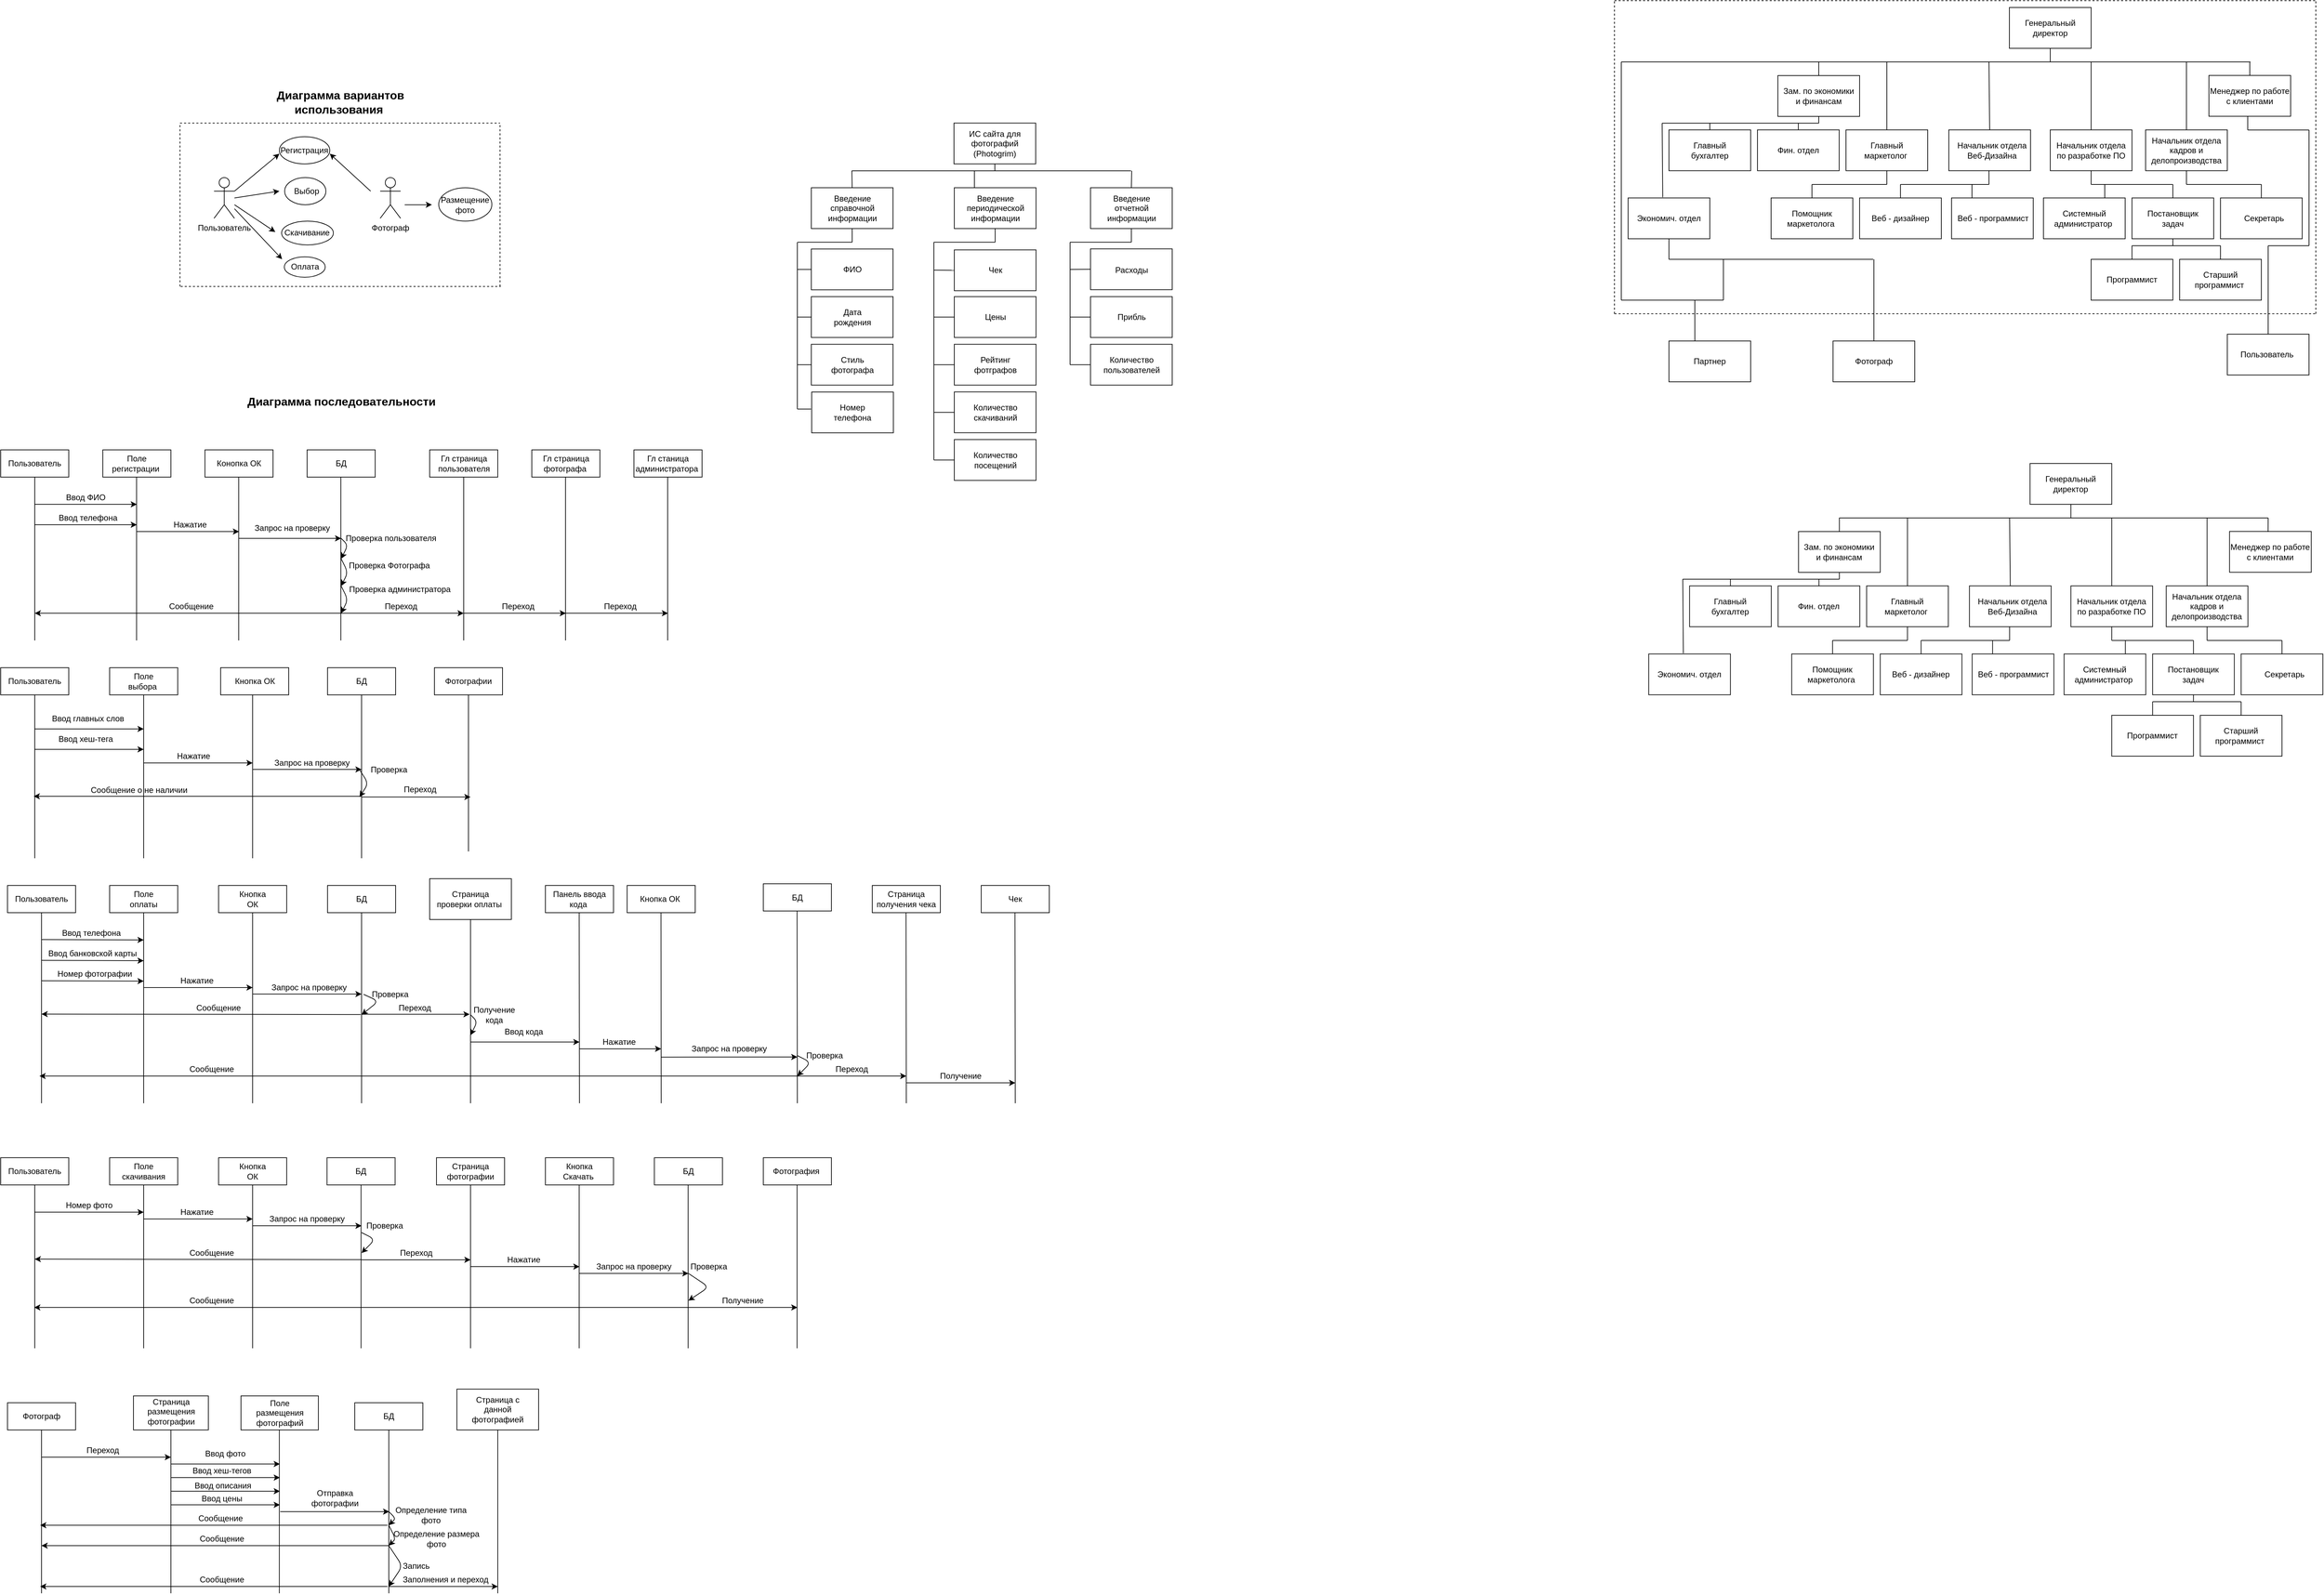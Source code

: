 <mxfile version="13.8.5" type="github">
  <diagram id="YE69xBtVCRSE5VGeOWay" name="Page-1">
    <mxGraphModel dx="1550" dy="402" grid="1" gridSize="10" guides="1" tooltips="1" connect="1" arrows="1" fold="1" page="1" pageScale="1" pageWidth="827" pageHeight="1169" math="0" shadow="0">
      <root>
        <mxCell id="0" />
        <mxCell id="1" parent="0" />
        <mxCell id="iiHJ2bzhxihyjnqLkJOd-1" value="Пользователь" style="shape=umlActor;verticalLabelPosition=bottom;verticalAlign=top;html=1;outlineConnect=0;" parent="1" vertex="1">
          <mxGeometry x="103.33" y="279.83" width="30" height="60" as="geometry" />
        </mxCell>
        <mxCell id="iiHJ2bzhxihyjnqLkJOd-2" value="Фотограф" style="shape=umlActor;verticalLabelPosition=bottom;verticalAlign=top;html=1;outlineConnect=0;" parent="1" vertex="1">
          <mxGeometry x="347.33" y="279.83" width="30" height="60" as="geometry" />
        </mxCell>
        <mxCell id="iiHJ2bzhxihyjnqLkJOd-3" value="&lt;font style=&quot;font-size: 17px&quot;&gt;&lt;b&gt;Диаграмма вариантов использования&amp;nbsp;&lt;/b&gt;&lt;/font&gt;" style="text;html=1;align=center;verticalAlign=middle;whiteSpace=wrap;rounded=0;" parent="1" vertex="1">
          <mxGeometry x="146.33" y="119.83" width="286" height="100" as="geometry" />
        </mxCell>
        <mxCell id="iiHJ2bzhxihyjnqLkJOd-8" value="" style="ellipse;whiteSpace=wrap;html=1;" parent="1" vertex="1">
          <mxGeometry x="206.58" y="396.33" width="60" height="30" as="geometry" />
        </mxCell>
        <mxCell id="iiHJ2bzhxihyjnqLkJOd-9" value="" style="ellipse;whiteSpace=wrap;html=1;" parent="1" vertex="1">
          <mxGeometry x="433.33" y="294.83" width="78" height="49" as="geometry" />
        </mxCell>
        <mxCell id="iiHJ2bzhxihyjnqLkJOd-10" value="" style="ellipse;whiteSpace=wrap;html=1;" parent="1" vertex="1">
          <mxGeometry x="207.08" y="279.83" width="60.5" height="40" as="geometry" />
        </mxCell>
        <mxCell id="iiHJ2bzhxihyjnqLkJOd-11" value="" style="ellipse;whiteSpace=wrap;html=1;" parent="1" vertex="1">
          <mxGeometry x="199.33" y="219.83" width="74" height="40" as="geometry" />
        </mxCell>
        <mxCell id="iiHJ2bzhxihyjnqLkJOd-12" value="" style="ellipse;whiteSpace=wrap;html=1;" parent="1" vertex="1">
          <mxGeometry x="202.58" y="343.83" width="76" height="35" as="geometry" />
        </mxCell>
        <mxCell id="iiHJ2bzhxihyjnqLkJOd-13" value="Регистрация" style="text;html=1;strokeColor=none;fillColor=none;align=center;verticalAlign=middle;whiteSpace=wrap;rounded=0;" parent="1" vertex="1">
          <mxGeometry x="216.33" y="229.83" width="40" height="20" as="geometry" />
        </mxCell>
        <mxCell id="iiHJ2bzhxihyjnqLkJOd-15" value="Выбор&amp;nbsp;" style="text;html=1;strokeColor=none;fillColor=none;align=center;verticalAlign=middle;whiteSpace=wrap;rounded=0;" parent="1" vertex="1">
          <mxGeometry x="220.58" y="289.83" width="40" height="20" as="geometry" />
        </mxCell>
        <mxCell id="iiHJ2bzhxihyjnqLkJOd-16" value="Оплата" style="text;html=1;strokeColor=none;fillColor=none;align=center;verticalAlign=middle;whiteSpace=wrap;rounded=0;" parent="1" vertex="1">
          <mxGeometry x="216.58" y="401.33" width="40" height="20" as="geometry" />
        </mxCell>
        <mxCell id="iiHJ2bzhxihyjnqLkJOd-17" value="Скачивание" style="text;html=1;strokeColor=none;fillColor=none;align=center;verticalAlign=middle;whiteSpace=wrap;rounded=0;" parent="1" vertex="1">
          <mxGeometry x="219.58" y="351.33" width="40" height="20" as="geometry" />
        </mxCell>
        <mxCell id="iiHJ2bzhxihyjnqLkJOd-20" value="Размещение фото" style="text;html=1;strokeColor=none;fillColor=none;align=center;verticalAlign=middle;whiteSpace=wrap;rounded=0;" parent="1" vertex="1">
          <mxGeometry x="432.33" y="299.83" width="80" height="40" as="geometry" />
        </mxCell>
        <mxCell id="iiHJ2bzhxihyjnqLkJOd-24" value="" style="endArrow=classic;html=1;" parent="1" edge="1">
          <mxGeometry width="50" height="50" relative="1" as="geometry">
            <mxPoint x="133.33" y="299.83" as="sourcePoint" />
            <mxPoint x="199.33" y="244.83" as="targetPoint" />
          </mxGeometry>
        </mxCell>
        <mxCell id="iiHJ2bzhxihyjnqLkJOd-26" value="" style="endArrow=classic;html=1;" parent="1" edge="1">
          <mxGeometry width="50" height="50" relative="1" as="geometry">
            <mxPoint x="333.33" y="299.83" as="sourcePoint" />
            <mxPoint x="273.33" y="244.83" as="targetPoint" />
          </mxGeometry>
        </mxCell>
        <mxCell id="iiHJ2bzhxihyjnqLkJOd-27" value="" style="endArrow=classic;html=1;" parent="1" edge="1">
          <mxGeometry width="50" height="50" relative="1" as="geometry">
            <mxPoint x="383.33" y="319.83" as="sourcePoint" />
            <mxPoint x="423.33" y="319.83" as="targetPoint" />
          </mxGeometry>
        </mxCell>
        <mxCell id="iiHJ2bzhxihyjnqLkJOd-28" value="" style="endArrow=classic;html=1;" parent="1" edge="1">
          <mxGeometry width="50" height="50" relative="1" as="geometry">
            <mxPoint x="133.33" y="309.83" as="sourcePoint" />
            <mxPoint x="199.33" y="299.83" as="targetPoint" />
          </mxGeometry>
        </mxCell>
        <mxCell id="iiHJ2bzhxihyjnqLkJOd-29" value="" style="endArrow=classic;html=1;" parent="1" edge="1">
          <mxGeometry width="50" height="50" relative="1" as="geometry">
            <mxPoint x="133.33" y="319.83" as="sourcePoint" />
            <mxPoint x="193.33" y="359.83" as="targetPoint" />
          </mxGeometry>
        </mxCell>
        <mxCell id="iiHJ2bzhxihyjnqLkJOd-30" value="" style="endArrow=classic;html=1;" parent="1" source="iiHJ2bzhxihyjnqLkJOd-1" edge="1">
          <mxGeometry width="50" height="50" relative="1" as="geometry">
            <mxPoint x="149.33" y="329.83" as="sourcePoint" />
            <mxPoint x="203.33" y="399.83" as="targetPoint" />
          </mxGeometry>
        </mxCell>
        <mxCell id="iiHJ2bzhxihyjnqLkJOd-31" value="" style="endArrow=none;dashed=1;html=1;" parent="1" edge="1">
          <mxGeometry width="50" height="50" relative="1" as="geometry">
            <mxPoint x="54.33" y="439.83" as="sourcePoint" />
            <mxPoint x="524.33" y="439.83" as="targetPoint" />
          </mxGeometry>
        </mxCell>
        <mxCell id="iiHJ2bzhxihyjnqLkJOd-32" value="" style="endArrow=none;dashed=1;html=1;" parent="1" edge="1">
          <mxGeometry width="50" height="50" relative="1" as="geometry">
            <mxPoint x="53.33" y="439.83" as="sourcePoint" />
            <mxPoint x="53.33" y="199.83" as="targetPoint" />
          </mxGeometry>
        </mxCell>
        <mxCell id="iiHJ2bzhxihyjnqLkJOd-33" value="" style="endArrow=none;dashed=1;html=1;" parent="1" edge="1">
          <mxGeometry width="50" height="50" relative="1" as="geometry">
            <mxPoint x="53.33" y="199.83" as="sourcePoint" />
            <mxPoint x="523.33" y="199.83" as="targetPoint" />
          </mxGeometry>
        </mxCell>
        <mxCell id="iiHJ2bzhxihyjnqLkJOd-34" value="" style="endArrow=none;dashed=1;html=1;" parent="1" edge="1">
          <mxGeometry width="50" height="50" relative="1" as="geometry">
            <mxPoint x="523.33" y="439.83" as="sourcePoint" />
            <mxPoint x="523.33" y="199.83" as="targetPoint" />
          </mxGeometry>
        </mxCell>
        <mxCell id="iiHJ2bzhxihyjnqLkJOd-60" value="&lt;font style=&quot;font-size: 17px&quot;&gt;&lt;b&gt;Диаграмма последовательности&amp;nbsp;&lt;/b&gt;&lt;/font&gt;" style="text;html=1;align=center;verticalAlign=middle;whiteSpace=wrap;rounded=0;" parent="1" vertex="1">
          <mxGeometry x="150" y="560" width="286" height="100" as="geometry" />
        </mxCell>
        <mxCell id="iiHJ2bzhxihyjnqLkJOd-63" value="" style="rounded=0;whiteSpace=wrap;html=1;" parent="1" vertex="1">
          <mxGeometry x="-210" y="680" width="100" height="40" as="geometry" />
        </mxCell>
        <mxCell id="iiHJ2bzhxihyjnqLkJOd-64" value="Пользователь" style="text;html=1;strokeColor=none;fillColor=none;align=center;verticalAlign=middle;whiteSpace=wrap;rounded=0;" parent="1" vertex="1">
          <mxGeometry x="-180" y="690" width="40" height="20" as="geometry" />
        </mxCell>
        <mxCell id="iiHJ2bzhxihyjnqLkJOd-65" value="" style="rounded=0;whiteSpace=wrap;html=1;" parent="1" vertex="1">
          <mxGeometry x="-60" y="680" width="100" height="40" as="geometry" />
        </mxCell>
        <mxCell id="iiHJ2bzhxihyjnqLkJOd-66" value="" style="rounded=0;whiteSpace=wrap;html=1;" parent="1" vertex="1">
          <mxGeometry x="90" y="680" width="100" height="40" as="geometry" />
        </mxCell>
        <mxCell id="iiHJ2bzhxihyjnqLkJOd-67" value="" style="rounded=0;whiteSpace=wrap;html=1;" parent="1" vertex="1">
          <mxGeometry x="420" y="680" width="100" height="40" as="geometry" />
        </mxCell>
        <mxCell id="iiHJ2bzhxihyjnqLkJOd-68" value="" style="rounded=0;whiteSpace=wrap;html=1;" parent="1" vertex="1">
          <mxGeometry x="240" y="680" width="100" height="40" as="geometry" />
        </mxCell>
        <mxCell id="iiHJ2bzhxihyjnqLkJOd-70" value="" style="endArrow=none;html=1;entryX=0.5;entryY=1;entryDx=0;entryDy=0;" parent="1" target="iiHJ2bzhxihyjnqLkJOd-63" edge="1">
          <mxGeometry width="50" height="50" relative="1" as="geometry">
            <mxPoint x="-160" y="960" as="sourcePoint" />
            <mxPoint x="-160" y="800" as="targetPoint" />
          </mxGeometry>
        </mxCell>
        <mxCell id="iiHJ2bzhxihyjnqLkJOd-71" value="" style="endArrow=none;html=1;entryX=0.5;entryY=1;entryDx=0;entryDy=0;" parent="1" edge="1">
          <mxGeometry width="50" height="50" relative="1" as="geometry">
            <mxPoint x="-10.42" y="960" as="sourcePoint" />
            <mxPoint x="-10.42" y="720" as="targetPoint" />
          </mxGeometry>
        </mxCell>
        <mxCell id="iiHJ2bzhxihyjnqLkJOd-72" value="" style="endArrow=none;html=1;entryX=0.5;entryY=1;entryDx=0;entryDy=0;" parent="1" edge="1">
          <mxGeometry width="50" height="50" relative="1" as="geometry">
            <mxPoint x="139.58" y="960" as="sourcePoint" />
            <mxPoint x="139.58" y="720" as="targetPoint" />
          </mxGeometry>
        </mxCell>
        <mxCell id="iiHJ2bzhxihyjnqLkJOd-73" value="" style="endArrow=none;html=1;entryX=0.5;entryY=1;entryDx=0;entryDy=0;" parent="1" edge="1">
          <mxGeometry width="50" height="50" relative="1" as="geometry">
            <mxPoint x="289.58" y="960" as="sourcePoint" />
            <mxPoint x="289.58" y="720" as="targetPoint" />
          </mxGeometry>
        </mxCell>
        <mxCell id="iiHJ2bzhxihyjnqLkJOd-74" value="" style="endArrow=none;html=1;entryX=0.5;entryY=1;entryDx=0;entryDy=0;" parent="1" edge="1">
          <mxGeometry width="50" height="50" relative="1" as="geometry">
            <mxPoint x="470.0" y="960" as="sourcePoint" />
            <mxPoint x="470.0" y="720" as="targetPoint" />
          </mxGeometry>
        </mxCell>
        <mxCell id="iiHJ2bzhxihyjnqLkJOd-75" value="Поле регистрации&amp;nbsp;" style="text;html=1;strokeColor=none;fillColor=none;align=center;verticalAlign=middle;whiteSpace=wrap;rounded=0;" parent="1" vertex="1">
          <mxGeometry x="-60" y="690" width="100" height="20" as="geometry" />
        </mxCell>
        <mxCell id="iiHJ2bzhxihyjnqLkJOd-76" value="Конопка ОК" style="text;html=1;strokeColor=none;fillColor=none;align=center;verticalAlign=middle;whiteSpace=wrap;rounded=0;" parent="1" vertex="1">
          <mxGeometry x="95" y="685" width="90" height="30" as="geometry" />
        </mxCell>
        <mxCell id="iiHJ2bzhxihyjnqLkJOd-77" value="БД" style="text;html=1;strokeColor=none;fillColor=none;align=center;verticalAlign=middle;whiteSpace=wrap;rounded=0;" parent="1" vertex="1">
          <mxGeometry x="270" y="690" width="40" height="20" as="geometry" />
        </mxCell>
        <mxCell id="iiHJ2bzhxihyjnqLkJOd-78" value="Гл страница пользователя" style="text;html=1;strokeColor=none;fillColor=none;align=center;verticalAlign=middle;whiteSpace=wrap;rounded=0;" parent="1" vertex="1">
          <mxGeometry x="426.5" y="690" width="87" height="20" as="geometry" />
        </mxCell>
        <mxCell id="iiHJ2bzhxihyjnqLkJOd-79" value="" style="endArrow=classic;html=1;" parent="1" edge="1">
          <mxGeometry width="50" height="50" relative="1" as="geometry">
            <mxPoint x="-160" y="760" as="sourcePoint" />
            <mxPoint x="-10" y="760" as="targetPoint" />
          </mxGeometry>
        </mxCell>
        <mxCell id="iiHJ2bzhxihyjnqLkJOd-80" value="Ввод ФИО" style="text;html=1;strokeColor=none;fillColor=none;align=center;verticalAlign=middle;whiteSpace=wrap;rounded=0;" parent="1" vertex="1">
          <mxGeometry x="-120" y="740" width="70" height="20" as="geometry" />
        </mxCell>
        <mxCell id="iiHJ2bzhxihyjnqLkJOd-81" value="" style="endArrow=classic;html=1;" parent="1" edge="1">
          <mxGeometry width="50" height="50" relative="1" as="geometry">
            <mxPoint x="-160.0" y="790" as="sourcePoint" />
            <mxPoint x="-10.0" y="790" as="targetPoint" />
          </mxGeometry>
        </mxCell>
        <mxCell id="iiHJ2bzhxihyjnqLkJOd-82" value="Ввод телефона&amp;nbsp;" style="text;html=1;strokeColor=none;fillColor=none;align=center;verticalAlign=middle;whiteSpace=wrap;rounded=0;" parent="1" vertex="1">
          <mxGeometry x="-130" y="770" width="100" height="20" as="geometry" />
        </mxCell>
        <mxCell id="iiHJ2bzhxihyjnqLkJOd-83" value="Нажатие&amp;nbsp;" style="text;html=1;strokeColor=none;fillColor=none;align=center;verticalAlign=middle;whiteSpace=wrap;rounded=0;" parent="1" vertex="1">
          <mxGeometry x="50" y="780" width="40" height="20" as="geometry" />
        </mxCell>
        <mxCell id="iiHJ2bzhxihyjnqLkJOd-84" value="" style="endArrow=classic;html=1;" parent="1" edge="1">
          <mxGeometry width="50" height="50" relative="1" as="geometry">
            <mxPoint x="-10.0" y="800" as="sourcePoint" />
            <mxPoint x="140.0" y="800" as="targetPoint" />
          </mxGeometry>
        </mxCell>
        <mxCell id="iiHJ2bzhxihyjnqLkJOd-85" value="" style="endArrow=classic;html=1;" parent="1" edge="1">
          <mxGeometry width="50" height="50" relative="1" as="geometry">
            <mxPoint x="140.0" y="810" as="sourcePoint" />
            <mxPoint x="290" y="810" as="targetPoint" />
          </mxGeometry>
        </mxCell>
        <mxCell id="iiHJ2bzhxihyjnqLkJOd-87" value="" style="endArrow=classic;html=1;" parent="1" edge="1">
          <mxGeometry width="50" height="50" relative="1" as="geometry">
            <mxPoint x="290" y="920" as="sourcePoint" />
            <mxPoint x="470" y="920" as="targetPoint" />
          </mxGeometry>
        </mxCell>
        <mxCell id="iiHJ2bzhxihyjnqLkJOd-88" value="Запрос на проверку&amp;nbsp;" style="text;html=1;strokeColor=none;fillColor=none;align=center;verticalAlign=middle;whiteSpace=wrap;rounded=0;" parent="1" vertex="1">
          <mxGeometry x="150" y="780" width="140" height="30" as="geometry" />
        </mxCell>
        <mxCell id="iiHJ2bzhxihyjnqLkJOd-90" value="" style="endArrow=classic;html=1;exitX=1;exitY=1;exitDx=0;exitDy=0;" parent="1" source="iiHJ2bzhxihyjnqLkJOd-88" edge="1">
          <mxGeometry width="50" height="50" relative="1" as="geometry">
            <mxPoint x="320" y="810" as="sourcePoint" />
            <mxPoint x="290" y="840" as="targetPoint" />
            <Array as="points">
              <mxPoint x="300" y="820" />
            </Array>
          </mxGeometry>
        </mxCell>
        <mxCell id="iiHJ2bzhxihyjnqLkJOd-91" value="Проверка пользователя&amp;nbsp;" style="text;html=1;strokeColor=none;fillColor=none;align=center;verticalAlign=middle;whiteSpace=wrap;rounded=0;" parent="1" vertex="1">
          <mxGeometry x="290" y="790" width="150" height="40" as="geometry" />
        </mxCell>
        <mxCell id="iiHJ2bzhxihyjnqLkJOd-92" value="Проверка Фотографа&amp;nbsp;" style="text;html=1;strokeColor=none;fillColor=none;align=center;verticalAlign=middle;whiteSpace=wrap;rounded=0;" parent="1" vertex="1">
          <mxGeometry x="286.25" y="840" width="152.75" height="20" as="geometry" />
        </mxCell>
        <mxCell id="iiHJ2bzhxihyjnqLkJOd-94" value="" style="endArrow=classic;html=1;" parent="1" edge="1">
          <mxGeometry width="50" height="50" relative="1" as="geometry">
            <mxPoint x="290" y="840" as="sourcePoint" />
            <mxPoint x="290" y="880" as="targetPoint" />
            <Array as="points">
              <mxPoint x="300" y="860" />
            </Array>
          </mxGeometry>
        </mxCell>
        <mxCell id="iiHJ2bzhxihyjnqLkJOd-95" value="" style="endArrow=classic;html=1;" parent="1" edge="1">
          <mxGeometry width="50" height="50" relative="1" as="geometry">
            <mxPoint x="290" y="880" as="sourcePoint" />
            <mxPoint x="290" y="920" as="targetPoint" />
            <Array as="points">
              <mxPoint x="300" y="900" />
            </Array>
          </mxGeometry>
        </mxCell>
        <mxCell id="iiHJ2bzhxihyjnqLkJOd-96" value="Проверка администратора&amp;nbsp;" style="text;html=1;strokeColor=none;fillColor=none;align=center;verticalAlign=middle;whiteSpace=wrap;rounded=0;" parent="1" vertex="1">
          <mxGeometry x="283" y="860" width="190" height="50" as="geometry" />
        </mxCell>
        <mxCell id="iiHJ2bzhxihyjnqLkJOd-97" value="Переход" style="text;html=1;strokeColor=none;fillColor=none;align=center;verticalAlign=middle;whiteSpace=wrap;rounded=0;" parent="1" vertex="1">
          <mxGeometry x="358" y="900" width="40" height="20" as="geometry" />
        </mxCell>
        <mxCell id="iiHJ2bzhxihyjnqLkJOd-98" value="" style="rounded=0;whiteSpace=wrap;html=1;" parent="1" vertex="1">
          <mxGeometry x="570" y="680" width="100" height="40" as="geometry" />
        </mxCell>
        <mxCell id="iiHJ2bzhxihyjnqLkJOd-99" value="Гл страница фотографа&amp;nbsp;" style="text;html=1;strokeColor=none;fillColor=none;align=center;verticalAlign=middle;whiteSpace=wrap;rounded=0;" parent="1" vertex="1">
          <mxGeometry x="576.5" y="690" width="87" height="20" as="geometry" />
        </mxCell>
        <mxCell id="iiHJ2bzhxihyjnqLkJOd-100" value="" style="rounded=0;whiteSpace=wrap;html=1;" parent="1" vertex="1">
          <mxGeometry x="720" y="680" width="100" height="40" as="geometry" />
        </mxCell>
        <mxCell id="iiHJ2bzhxihyjnqLkJOd-101" value="Гл станица администратора&amp;nbsp;" style="text;html=1;strokeColor=none;fillColor=none;align=center;verticalAlign=middle;whiteSpace=wrap;rounded=0;" parent="1" vertex="1">
          <mxGeometry x="715" y="667.5" width="110" height="65" as="geometry" />
        </mxCell>
        <mxCell id="VN3i59JF1z_-Vm6CVips-3" value="" style="rounded=0;whiteSpace=wrap;html=1;" parent="1" vertex="1">
          <mxGeometry x="-210" y="1000" width="100" height="40" as="geometry" />
        </mxCell>
        <mxCell id="VN3i59JF1z_-Vm6CVips-4" value="Пользователь" style="text;html=1;strokeColor=none;fillColor=none;align=center;verticalAlign=middle;whiteSpace=wrap;rounded=0;" parent="1" vertex="1">
          <mxGeometry x="-180" y="1010" width="40" height="20" as="geometry" />
        </mxCell>
        <mxCell id="VN3i59JF1z_-Vm6CVips-5" value="" style="endArrow=none;html=1;entryX=0.5;entryY=1;entryDx=0;entryDy=0;" parent="1" target="VN3i59JF1z_-Vm6CVips-3" edge="1">
          <mxGeometry width="50" height="50" relative="1" as="geometry">
            <mxPoint x="-160" y="1280" as="sourcePoint" />
            <mxPoint x="-150" y="1120" as="targetPoint" />
          </mxGeometry>
        </mxCell>
        <mxCell id="VN3i59JF1z_-Vm6CVips-9" value="" style="rounded=0;whiteSpace=wrap;html=1;" parent="1" vertex="1">
          <mxGeometry x="-50" y="1000" width="100" height="40" as="geometry" />
        </mxCell>
        <mxCell id="VN3i59JF1z_-Vm6CVips-10" value="Поле выбора&amp;nbsp;" style="text;html=1;strokeColor=none;fillColor=none;align=center;verticalAlign=middle;whiteSpace=wrap;rounded=0;" parent="1" vertex="1">
          <mxGeometry x="-20" y="1010" width="40" height="20" as="geometry" />
        </mxCell>
        <mxCell id="VN3i59JF1z_-Vm6CVips-11" value="" style="endArrow=none;html=1;entryX=0.5;entryY=1;entryDx=0;entryDy=0;" parent="1" target="VN3i59JF1z_-Vm6CVips-9" edge="1">
          <mxGeometry width="50" height="50" relative="1" as="geometry">
            <mxPoint y="1280" as="sourcePoint" />
            <mxPoint x="10" y="1120" as="targetPoint" />
          </mxGeometry>
        </mxCell>
        <mxCell id="VN3i59JF1z_-Vm6CVips-12" value="" style="rounded=0;whiteSpace=wrap;html=1;" parent="1" vertex="1">
          <mxGeometry x="270" y="1000" width="100" height="40" as="geometry" />
        </mxCell>
        <mxCell id="VN3i59JF1z_-Vm6CVips-13" value="БД" style="text;html=1;strokeColor=none;fillColor=none;align=center;verticalAlign=middle;whiteSpace=wrap;rounded=0;" parent="1" vertex="1">
          <mxGeometry x="300" y="1010" width="40" height="20" as="geometry" />
        </mxCell>
        <mxCell id="VN3i59JF1z_-Vm6CVips-14" value="" style="endArrow=none;html=1;entryX=0.5;entryY=1;entryDx=0;entryDy=0;" parent="1" target="VN3i59JF1z_-Vm6CVips-12" edge="1">
          <mxGeometry width="50" height="50" relative="1" as="geometry">
            <mxPoint x="320" y="1280" as="sourcePoint" />
            <mxPoint x="297" y="1120" as="targetPoint" />
          </mxGeometry>
        </mxCell>
        <mxCell id="VN3i59JF1z_-Vm6CVips-15" value="" style="rounded=0;whiteSpace=wrap;html=1;" parent="1" vertex="1">
          <mxGeometry x="427" y="1000" width="100" height="40" as="geometry" />
        </mxCell>
        <mxCell id="VN3i59JF1z_-Vm6CVips-16" value="Фотографии" style="text;html=1;strokeColor=none;fillColor=none;align=center;verticalAlign=middle;whiteSpace=wrap;rounded=0;" parent="1" vertex="1">
          <mxGeometry x="457" y="1010" width="40" height="20" as="geometry" />
        </mxCell>
        <mxCell id="VN3i59JF1z_-Vm6CVips-17" value="" style="endArrow=none;html=1;entryX=0.5;entryY=1;entryDx=0;entryDy=0;" parent="1" target="VN3i59JF1z_-Vm6CVips-15" edge="1">
          <mxGeometry width="50" height="50" relative="1" as="geometry">
            <mxPoint x="477" y="1270" as="sourcePoint" />
            <mxPoint x="540.25" y="1120" as="targetPoint" />
          </mxGeometry>
        </mxCell>
        <mxCell id="VN3i59JF1z_-Vm6CVips-21" value="" style="rounded=0;whiteSpace=wrap;html=1;" parent="1" vertex="1">
          <mxGeometry x="-200" y="1320" width="100" height="40" as="geometry" />
        </mxCell>
        <mxCell id="VN3i59JF1z_-Vm6CVips-22" value="Пользователь" style="text;html=1;strokeColor=none;fillColor=none;align=center;verticalAlign=middle;whiteSpace=wrap;rounded=0;" parent="1" vertex="1">
          <mxGeometry x="-170" y="1330" width="40" height="20" as="geometry" />
        </mxCell>
        <mxCell id="VN3i59JF1z_-Vm6CVips-23" value="" style="endArrow=none;html=1;entryX=0.5;entryY=1;entryDx=0;entryDy=0;" parent="1" target="VN3i59JF1z_-Vm6CVips-21" edge="1">
          <mxGeometry width="50" height="50" relative="1" as="geometry">
            <mxPoint x="-150" y="1640" as="sourcePoint" />
            <mxPoint x="-150" y="1440" as="targetPoint" />
          </mxGeometry>
        </mxCell>
        <mxCell id="VN3i59JF1z_-Vm6CVips-24" value="" style="rounded=0;whiteSpace=wrap;html=1;" parent="1" vertex="1">
          <mxGeometry x="-50" y="1320" width="100" height="40" as="geometry" />
        </mxCell>
        <mxCell id="VN3i59JF1z_-Vm6CVips-25" value="Поле оплаты" style="text;html=1;strokeColor=none;fillColor=none;align=center;verticalAlign=middle;whiteSpace=wrap;rounded=0;" parent="1" vertex="1">
          <mxGeometry x="-20" y="1330" width="40" height="20" as="geometry" />
        </mxCell>
        <mxCell id="VN3i59JF1z_-Vm6CVips-26" value="" style="endArrow=none;html=1;entryX=0.5;entryY=1;entryDx=0;entryDy=0;" parent="1" target="VN3i59JF1z_-Vm6CVips-24" edge="1">
          <mxGeometry width="50" height="50" relative="1" as="geometry">
            <mxPoint y="1640" as="sourcePoint" />
            <mxPoint x="-10" y="1440" as="targetPoint" />
          </mxGeometry>
        </mxCell>
        <mxCell id="VN3i59JF1z_-Vm6CVips-27" value="" style="rounded=0;whiteSpace=wrap;html=1;" parent="1" vertex="1">
          <mxGeometry x="110" y="1320" width="100" height="40" as="geometry" />
        </mxCell>
        <mxCell id="VN3i59JF1z_-Vm6CVips-28" value="Кнопка ОК" style="text;html=1;strokeColor=none;fillColor=none;align=center;verticalAlign=middle;whiteSpace=wrap;rounded=0;" parent="1" vertex="1">
          <mxGeometry x="140" y="1330" width="40" height="20" as="geometry" />
        </mxCell>
        <mxCell id="VN3i59JF1z_-Vm6CVips-29" value="" style="endArrow=none;html=1;entryX=0.5;entryY=1;entryDx=0;entryDy=0;" parent="1" target="VN3i59JF1z_-Vm6CVips-27" edge="1">
          <mxGeometry width="50" height="50" relative="1" as="geometry">
            <mxPoint x="160" y="1640" as="sourcePoint" />
            <mxPoint x="140" y="1440" as="targetPoint" />
          </mxGeometry>
        </mxCell>
        <mxCell id="VN3i59JF1z_-Vm6CVips-30" value="" style="rounded=0;whiteSpace=wrap;html=1;" parent="1" vertex="1">
          <mxGeometry x="270" y="1320" width="100" height="40" as="geometry" />
        </mxCell>
        <mxCell id="VN3i59JF1z_-Vm6CVips-31" value="БД" style="text;html=1;strokeColor=none;fillColor=none;align=center;verticalAlign=middle;whiteSpace=wrap;rounded=0;" parent="1" vertex="1">
          <mxGeometry x="300" y="1330" width="40" height="20" as="geometry" />
        </mxCell>
        <mxCell id="VN3i59JF1z_-Vm6CVips-32" value="" style="endArrow=none;html=1;entryX=0.5;entryY=1;entryDx=0;entryDy=0;" parent="1" target="VN3i59JF1z_-Vm6CVips-30" edge="1">
          <mxGeometry width="50" height="50" relative="1" as="geometry">
            <mxPoint x="320" y="1640" as="sourcePoint" />
            <mxPoint x="283.25" y="1440" as="targetPoint" />
          </mxGeometry>
        </mxCell>
        <mxCell id="VN3i59JF1z_-Vm6CVips-33" value="" style="rounded=0;whiteSpace=wrap;html=1;" parent="1" vertex="1">
          <mxGeometry x="420" y="1310" width="120" height="60" as="geometry" />
        </mxCell>
        <mxCell id="VN3i59JF1z_-Vm6CVips-34" value="Страница проверки оплаты&amp;nbsp;" style="text;html=1;strokeColor=none;fillColor=none;align=center;verticalAlign=middle;whiteSpace=wrap;rounded=0;" parent="1" vertex="1">
          <mxGeometry x="425" y="1317.5" width="110" height="45" as="geometry" />
        </mxCell>
        <mxCell id="VN3i59JF1z_-Vm6CVips-35" value="" style="endArrow=none;html=1;entryX=0.5;entryY=1;entryDx=0;entryDy=0;" parent="1" target="VN3i59JF1z_-Vm6CVips-33" edge="1">
          <mxGeometry width="50" height="50" relative="1" as="geometry">
            <mxPoint x="480" y="1640" as="sourcePoint" />
            <mxPoint x="472" y="1380" as="targetPoint" />
          </mxGeometry>
        </mxCell>
        <mxCell id="VN3i59JF1z_-Vm6CVips-36" value="" style="rounded=0;whiteSpace=wrap;html=1;" parent="1" vertex="1">
          <mxGeometry x="-210" y="1720" width="100" height="40" as="geometry" />
        </mxCell>
        <mxCell id="VN3i59JF1z_-Vm6CVips-37" value="Пользователь" style="text;html=1;strokeColor=none;fillColor=none;align=center;verticalAlign=middle;whiteSpace=wrap;rounded=0;" parent="1" vertex="1">
          <mxGeometry x="-180" y="1730" width="40" height="20" as="geometry" />
        </mxCell>
        <mxCell id="VN3i59JF1z_-Vm6CVips-38" value="" style="endArrow=none;html=1;entryX=0.5;entryY=1;entryDx=0;entryDy=0;" parent="1" target="VN3i59JF1z_-Vm6CVips-36" edge="1">
          <mxGeometry width="50" height="50" relative="1" as="geometry">
            <mxPoint x="-160" y="2000" as="sourcePoint" />
            <mxPoint x="-160" y="1840" as="targetPoint" />
          </mxGeometry>
        </mxCell>
        <mxCell id="VN3i59JF1z_-Vm6CVips-39" value="" style="rounded=0;whiteSpace=wrap;html=1;" parent="1" vertex="1">
          <mxGeometry x="-50" y="1720" width="100" height="40" as="geometry" />
        </mxCell>
        <mxCell id="VN3i59JF1z_-Vm6CVips-40" value="Поле скачивания" style="text;html=1;strokeColor=none;fillColor=none;align=center;verticalAlign=middle;whiteSpace=wrap;rounded=0;" parent="1" vertex="1">
          <mxGeometry x="-20" y="1730" width="40" height="20" as="geometry" />
        </mxCell>
        <mxCell id="VN3i59JF1z_-Vm6CVips-41" value="" style="endArrow=none;html=1;entryX=0.5;entryY=1;entryDx=0;entryDy=0;" parent="1" target="VN3i59JF1z_-Vm6CVips-39" edge="1">
          <mxGeometry width="50" height="50" relative="1" as="geometry">
            <mxPoint y="2000" as="sourcePoint" />
            <mxPoint y="1840" as="targetPoint" />
          </mxGeometry>
        </mxCell>
        <mxCell id="VN3i59JF1z_-Vm6CVips-42" value="" style="rounded=0;whiteSpace=wrap;html=1;" parent="1" vertex="1">
          <mxGeometry x="110" y="1720" width="100" height="40" as="geometry" />
        </mxCell>
        <mxCell id="VN3i59JF1z_-Vm6CVips-43" value="Кнопка ОК" style="text;html=1;strokeColor=none;fillColor=none;align=center;verticalAlign=middle;whiteSpace=wrap;rounded=0;" parent="1" vertex="1">
          <mxGeometry x="140" y="1730" width="40" height="20" as="geometry" />
        </mxCell>
        <mxCell id="VN3i59JF1z_-Vm6CVips-44" value="" style="endArrow=none;html=1;entryX=0.5;entryY=1;entryDx=0;entryDy=0;" parent="1" target="VN3i59JF1z_-Vm6CVips-42" edge="1">
          <mxGeometry width="50" height="50" relative="1" as="geometry">
            <mxPoint x="160" y="2000" as="sourcePoint" />
            <mxPoint x="160" y="1840" as="targetPoint" />
          </mxGeometry>
        </mxCell>
        <mxCell id="VN3i59JF1z_-Vm6CVips-45" value="" style="rounded=0;whiteSpace=wrap;html=1;" parent="1" vertex="1">
          <mxGeometry x="269.25" y="1720" width="100" height="40" as="geometry" />
        </mxCell>
        <mxCell id="VN3i59JF1z_-Vm6CVips-46" value="БД" style="text;html=1;strokeColor=none;fillColor=none;align=center;verticalAlign=middle;whiteSpace=wrap;rounded=0;" parent="1" vertex="1">
          <mxGeometry x="299.25" y="1730" width="40" height="20" as="geometry" />
        </mxCell>
        <mxCell id="VN3i59JF1z_-Vm6CVips-47" value="" style="endArrow=none;html=1;entryX=0.5;entryY=1;entryDx=0;entryDy=0;" parent="1" target="VN3i59JF1z_-Vm6CVips-45" edge="1">
          <mxGeometry width="50" height="50" relative="1" as="geometry">
            <mxPoint x="319.25" y="2000" as="sourcePoint" />
            <mxPoint x="319.25" y="1840" as="targetPoint" />
          </mxGeometry>
        </mxCell>
        <mxCell id="VN3i59JF1z_-Vm6CVips-48" value="" style="rounded=0;whiteSpace=wrap;html=1;" parent="1" vertex="1">
          <mxGeometry x="430" y="1720" width="100" height="40" as="geometry" />
        </mxCell>
        <mxCell id="VN3i59JF1z_-Vm6CVips-49" value="Страница фотографии" style="text;html=1;strokeColor=none;fillColor=none;align=center;verticalAlign=middle;whiteSpace=wrap;rounded=0;" parent="1" vertex="1">
          <mxGeometry x="460" y="1730" width="40" height="20" as="geometry" />
        </mxCell>
        <mxCell id="VN3i59JF1z_-Vm6CVips-50" value="" style="endArrow=none;html=1;entryX=0.5;entryY=1;entryDx=0;entryDy=0;" parent="1" target="VN3i59JF1z_-Vm6CVips-48" edge="1">
          <mxGeometry width="50" height="50" relative="1" as="geometry">
            <mxPoint x="480" y="2000" as="sourcePoint" />
            <mxPoint x="480" y="1840" as="targetPoint" />
          </mxGeometry>
        </mxCell>
        <mxCell id="VN3i59JF1z_-Vm6CVips-52" value="" style="endArrow=classic;html=1;" parent="1" edge="1">
          <mxGeometry width="50" height="50" relative="1" as="geometry">
            <mxPoint x="-160.0" y="1090" as="sourcePoint" />
            <mxPoint y="1090" as="targetPoint" />
          </mxGeometry>
        </mxCell>
        <mxCell id="VN3i59JF1z_-Vm6CVips-53" value="Ввод главных слов&amp;nbsp;" style="text;html=1;strokeColor=none;fillColor=none;align=center;verticalAlign=middle;whiteSpace=wrap;rounded=0;" parent="1" vertex="1">
          <mxGeometry x="-140" y="1060" width="120" height="30" as="geometry" />
        </mxCell>
        <mxCell id="VN3i59JF1z_-Vm6CVips-54" value="Ввод хеш-тега" style="text;html=1;strokeColor=none;fillColor=none;align=center;verticalAlign=middle;whiteSpace=wrap;rounded=0;" parent="1" vertex="1">
          <mxGeometry x="-150" y="1090" width="130" height="30" as="geometry" />
        </mxCell>
        <mxCell id="VN3i59JF1z_-Vm6CVips-55" value="" style="endArrow=classic;html=1;" parent="1" edge="1">
          <mxGeometry width="50" height="50" relative="1" as="geometry">
            <mxPoint x="-160.0" y="1120" as="sourcePoint" />
            <mxPoint y="1120" as="targetPoint" />
          </mxGeometry>
        </mxCell>
        <mxCell id="VN3i59JF1z_-Vm6CVips-56" value="" style="endArrow=classic;html=1;" parent="1" edge="1">
          <mxGeometry width="50" height="50" relative="1" as="geometry">
            <mxPoint x="2.274e-13" y="1140" as="sourcePoint" />
            <mxPoint x="160" y="1140" as="targetPoint" />
          </mxGeometry>
        </mxCell>
        <mxCell id="VN3i59JF1z_-Vm6CVips-57" value="Запрос на проверку&amp;nbsp;" style="text;html=1;strokeColor=none;fillColor=none;align=center;verticalAlign=middle;whiteSpace=wrap;rounded=0;" parent="1" vertex="1">
          <mxGeometry x="164.25" y="1120" width="170" height="40" as="geometry" />
        </mxCell>
        <mxCell id="VN3i59JF1z_-Vm6CVips-58" value="" style="endArrow=classic;html=1;" parent="1" edge="1">
          <mxGeometry width="50" height="50" relative="1" as="geometry">
            <mxPoint x="317" y="1150" as="sourcePoint" />
            <mxPoint x="317" y="1190" as="targetPoint" />
            <Array as="points">
              <mxPoint x="330" y="1170" />
            </Array>
          </mxGeometry>
        </mxCell>
        <mxCell id="VN3i59JF1z_-Vm6CVips-59" value="Проверка&amp;nbsp;" style="text;html=1;strokeColor=none;fillColor=none;align=center;verticalAlign=middle;whiteSpace=wrap;rounded=0;" parent="1" vertex="1">
          <mxGeometry x="342" y="1140" width="40" height="20" as="geometry" />
        </mxCell>
        <mxCell id="VN3i59JF1z_-Vm6CVips-60" value="" style="endArrow=classic;html=1;" parent="1" edge="1">
          <mxGeometry width="50" height="50" relative="1" as="geometry">
            <mxPoint x="320.0" y="1190" as="sourcePoint" />
            <mxPoint x="480" y="1190" as="targetPoint" />
          </mxGeometry>
        </mxCell>
        <mxCell id="VN3i59JF1z_-Vm6CVips-61" value="Переход" style="text;html=1;strokeColor=none;fillColor=none;align=center;verticalAlign=middle;whiteSpace=wrap;rounded=0;" parent="1" vertex="1">
          <mxGeometry x="386.25" y="1169" width="40" height="20" as="geometry" />
        </mxCell>
        <mxCell id="VN3i59JF1z_-Vm6CVips-63" value="" style="endArrow=classic;html=1;" parent="1" edge="1">
          <mxGeometry width="50" height="50" relative="1" as="geometry">
            <mxPoint x="320" y="1189" as="sourcePoint" />
            <mxPoint x="-161.5" y="1189" as="targetPoint" />
          </mxGeometry>
        </mxCell>
        <mxCell id="VN3i59JF1z_-Vm6CVips-64" value="Сообщение о не наличии&amp;nbsp;" style="text;html=1;strokeColor=none;fillColor=none;align=center;verticalAlign=middle;whiteSpace=wrap;rounded=0;" parent="1" vertex="1">
          <mxGeometry x="-100" y="1160" width="190" height="40" as="geometry" />
        </mxCell>
        <mxCell id="VN3i59JF1z_-Vm6CVips-65" value="" style="endArrow=none;html=1;entryX=0.5;entryY=1;entryDx=0;entryDy=0;" parent="1" edge="1">
          <mxGeometry width="50" height="50" relative="1" as="geometry">
            <mxPoint x="619.5" y="960" as="sourcePoint" />
            <mxPoint x="619.5" y="720" as="targetPoint" />
          </mxGeometry>
        </mxCell>
        <mxCell id="VN3i59JF1z_-Vm6CVips-66" value="" style="endArrow=none;html=1;entryX=0.5;entryY=1;entryDx=0;entryDy=0;" parent="1" edge="1">
          <mxGeometry width="50" height="50" relative="1" as="geometry">
            <mxPoint x="769.5" y="960" as="sourcePoint" />
            <mxPoint x="769.5" y="720" as="targetPoint" />
          </mxGeometry>
        </mxCell>
        <mxCell id="VN3i59JF1z_-Vm6CVips-67" value="" style="endArrow=classic;html=1;" parent="1" edge="1">
          <mxGeometry width="50" height="50" relative="1" as="geometry">
            <mxPoint x="470" y="920" as="sourcePoint" />
            <mxPoint x="620" y="920" as="targetPoint" />
          </mxGeometry>
        </mxCell>
        <mxCell id="VN3i59JF1z_-Vm6CVips-68" value="" style="endArrow=classic;html=1;" parent="1" edge="1">
          <mxGeometry width="50" height="50" relative="1" as="geometry">
            <mxPoint x="620" y="920" as="sourcePoint" />
            <mxPoint x="770" y="920" as="targetPoint" />
          </mxGeometry>
        </mxCell>
        <mxCell id="VN3i59JF1z_-Vm6CVips-69" value="Переход" style="text;html=1;strokeColor=none;fillColor=none;align=center;verticalAlign=middle;whiteSpace=wrap;rounded=0;" parent="1" vertex="1">
          <mxGeometry x="530" y="900" width="40" height="20" as="geometry" />
        </mxCell>
        <mxCell id="VN3i59JF1z_-Vm6CVips-70" value="Переход" style="text;html=1;strokeColor=none;fillColor=none;align=center;verticalAlign=middle;whiteSpace=wrap;rounded=0;" parent="1" vertex="1">
          <mxGeometry x="680" y="900" width="40" height="20" as="geometry" />
        </mxCell>
        <mxCell id="VN3i59JF1z_-Vm6CVips-71" value="" style="endArrow=classic;html=1;" parent="1" edge="1">
          <mxGeometry width="50" height="50" relative="1" as="geometry">
            <mxPoint x="290" y="920" as="sourcePoint" />
            <mxPoint x="-160" y="920" as="targetPoint" />
          </mxGeometry>
        </mxCell>
        <mxCell id="VN3i59JF1z_-Vm6CVips-73" value="Сообщение" style="text;html=1;strokeColor=none;fillColor=none;align=center;verticalAlign=middle;whiteSpace=wrap;rounded=0;" parent="1" vertex="1">
          <mxGeometry x="50" y="900" width="40" height="20" as="geometry" />
        </mxCell>
        <mxCell id="VN3i59JF1z_-Vm6CVips-74" value="" style="rounded=0;whiteSpace=wrap;html=1;" parent="1" vertex="1">
          <mxGeometry x="113" y="1000" width="100" height="40" as="geometry" />
        </mxCell>
        <mxCell id="VN3i59JF1z_-Vm6CVips-75" value="Кнопка ОК" style="text;html=1;strokeColor=none;fillColor=none;align=center;verticalAlign=middle;whiteSpace=wrap;rounded=0;" parent="1" vertex="1">
          <mxGeometry x="133" y="1010" width="61" height="20" as="geometry" />
        </mxCell>
        <mxCell id="VN3i59JF1z_-Vm6CVips-76" value="" style="endArrow=none;html=1;entryX=0.5;entryY=1;entryDx=0;entryDy=0;" parent="1" edge="1">
          <mxGeometry width="50" height="50" relative="1" as="geometry">
            <mxPoint x="160" y="1280" as="sourcePoint" />
            <mxPoint x="160" y="1040" as="targetPoint" />
          </mxGeometry>
        </mxCell>
        <mxCell id="VN3i59JF1z_-Vm6CVips-77" value="Нажатие&amp;nbsp;" style="text;html=1;strokeColor=none;fillColor=none;align=center;verticalAlign=middle;whiteSpace=wrap;rounded=0;" parent="1" vertex="1">
          <mxGeometry x="55" y="1120" width="40" height="20" as="geometry" />
        </mxCell>
        <mxCell id="VN3i59JF1z_-Vm6CVips-78" value="" style="endArrow=classic;html=1;" parent="1" edge="1">
          <mxGeometry width="50" height="50" relative="1" as="geometry">
            <mxPoint x="160.0" y="1149.5" as="sourcePoint" />
            <mxPoint x="320" y="1149.5" as="targetPoint" />
          </mxGeometry>
        </mxCell>
        <mxCell id="HNv9V09Uws4JD42e5Bhb-1" value="" style="endArrow=classic;html=1;" parent="1" edge="1">
          <mxGeometry width="50" height="50" relative="1" as="geometry">
            <mxPoint x="-150.0" y="1399.5" as="sourcePoint" />
            <mxPoint y="1400" as="targetPoint" />
          </mxGeometry>
        </mxCell>
        <mxCell id="HNv9V09Uws4JD42e5Bhb-3" value="" style="endArrow=classic;html=1;" parent="1" edge="1">
          <mxGeometry width="50" height="50" relative="1" as="geometry">
            <mxPoint x="-150.0" y="1430" as="sourcePoint" />
            <mxPoint y="1430.5" as="targetPoint" />
          </mxGeometry>
        </mxCell>
        <mxCell id="HNv9V09Uws4JD42e5Bhb-4" value="" style="endArrow=classic;html=1;" parent="1" edge="1">
          <mxGeometry width="50" height="50" relative="1" as="geometry">
            <mxPoint x="-150.0" y="1460" as="sourcePoint" />
            <mxPoint y="1460.5" as="targetPoint" />
          </mxGeometry>
        </mxCell>
        <mxCell id="HNv9V09Uws4JD42e5Bhb-5" value="Ввод телефона&amp;nbsp;" style="text;html=1;strokeColor=none;fillColor=none;align=center;verticalAlign=middle;whiteSpace=wrap;rounded=0;" parent="1" vertex="1">
          <mxGeometry x="-150" y="1370" width="150" height="40" as="geometry" />
        </mxCell>
        <mxCell id="HNv9V09Uws4JD42e5Bhb-6" value="Ввод банковской карты" style="text;html=1;strokeColor=none;fillColor=none;align=center;verticalAlign=middle;whiteSpace=wrap;rounded=0;" parent="1" vertex="1">
          <mxGeometry x="-190" y="1390" width="230" height="60" as="geometry" />
        </mxCell>
        <mxCell id="HNv9V09Uws4JD42e5Bhb-7" value="Номер фотографии&amp;nbsp;" style="text;html=1;strokeColor=none;fillColor=none;align=center;verticalAlign=middle;whiteSpace=wrap;rounded=0;" parent="1" vertex="1">
          <mxGeometry x="-190" y="1430" width="240" height="40" as="geometry" />
        </mxCell>
        <mxCell id="HNv9V09Uws4JD42e5Bhb-9" value="" style="endArrow=classic;html=1;" parent="1" edge="1">
          <mxGeometry width="50" height="50" relative="1" as="geometry">
            <mxPoint x="2.274e-13" y="1470" as="sourcePoint" />
            <mxPoint x="160" y="1470" as="targetPoint" />
          </mxGeometry>
        </mxCell>
        <mxCell id="HNv9V09Uws4JD42e5Bhb-10" value="Нажатие&amp;nbsp;" style="text;html=1;strokeColor=none;fillColor=none;align=center;verticalAlign=middle;whiteSpace=wrap;rounded=0;" parent="1" vertex="1">
          <mxGeometry x="60" y="1450" width="40" height="20" as="geometry" />
        </mxCell>
        <mxCell id="HNv9V09Uws4JD42e5Bhb-11" value="Запрос на проверку" style="text;html=1;strokeColor=none;fillColor=none;align=center;verticalAlign=middle;whiteSpace=wrap;rounded=0;" parent="1" vertex="1">
          <mxGeometry x="163" y="1450" width="160" height="40" as="geometry" />
        </mxCell>
        <mxCell id="HNv9V09Uws4JD42e5Bhb-12" value="" style="endArrow=classic;html=1;" parent="1" edge="1">
          <mxGeometry width="50" height="50" relative="1" as="geometry">
            <mxPoint x="160.0" y="1479.5" as="sourcePoint" />
            <mxPoint x="320" y="1479.5" as="targetPoint" />
          </mxGeometry>
        </mxCell>
        <mxCell id="HNv9V09Uws4JD42e5Bhb-13" value="" style="endArrow=classic;html=1;" parent="1" edge="1">
          <mxGeometry width="50" height="50" relative="1" as="geometry">
            <mxPoint x="321.37" y="1509.31" as="sourcePoint" />
            <mxPoint x="478.62" y="1509.31" as="targetPoint" />
          </mxGeometry>
        </mxCell>
        <mxCell id="HNv9V09Uws4JD42e5Bhb-14" value="Переход&amp;nbsp;" style="text;html=1;strokeColor=none;fillColor=none;align=center;verticalAlign=middle;whiteSpace=wrap;rounded=0;" parent="1" vertex="1">
          <mxGeometry x="380" y="1490" width="40" height="20" as="geometry" />
        </mxCell>
        <mxCell id="HNv9V09Uws4JD42e5Bhb-15" value="" style="rounded=0;whiteSpace=wrap;html=1;" parent="1" vertex="1">
          <mxGeometry x="910" y="1317.5" width="100" height="40" as="geometry" />
        </mxCell>
        <mxCell id="HNv9V09Uws4JD42e5Bhb-16" value="БД" style="text;html=1;strokeColor=none;fillColor=none;align=center;verticalAlign=middle;whiteSpace=wrap;rounded=0;" parent="1" vertex="1">
          <mxGeometry x="940" y="1327.5" width="40" height="20" as="geometry" />
        </mxCell>
        <mxCell id="HNv9V09Uws4JD42e5Bhb-17" value="" style="endArrow=none;html=1;entryX=0.5;entryY=1;entryDx=0;entryDy=0;" parent="1" edge="1">
          <mxGeometry width="50" height="50" relative="1" as="geometry">
            <mxPoint x="960" y="1640" as="sourcePoint" />
            <mxPoint x="959.58" y="1357.5" as="targetPoint" />
          </mxGeometry>
        </mxCell>
        <mxCell id="HNv9V09Uws4JD42e5Bhb-18" value="" style="endArrow=classic;html=1;" parent="1" edge="1">
          <mxGeometry width="50" height="50" relative="1" as="geometry">
            <mxPoint x="480.0" y="1550" as="sourcePoint" />
            <mxPoint x="640" y="1550" as="targetPoint" />
          </mxGeometry>
        </mxCell>
        <mxCell id="HNv9V09Uws4JD42e5Bhb-19" value="Запрос на проверку" style="text;html=1;strokeColor=none;fillColor=none;align=center;verticalAlign=middle;whiteSpace=wrap;rounded=0;" parent="1" vertex="1">
          <mxGeometry x="780" y="1540" width="160" height="40" as="geometry" />
        </mxCell>
        <mxCell id="HNv9V09Uws4JD42e5Bhb-20" value="Переход" style="text;html=1;strokeColor=none;fillColor=none;align=center;verticalAlign=middle;whiteSpace=wrap;rounded=0;" parent="1" vertex="1">
          <mxGeometry x="1020" y="1580" width="40" height="20" as="geometry" />
        </mxCell>
        <mxCell id="HNv9V09Uws4JD42e5Bhb-21" value="" style="rounded=0;whiteSpace=wrap;html=1;" parent="1" vertex="1">
          <mxGeometry x="1070" y="1320" width="100" height="40" as="geometry" />
        </mxCell>
        <mxCell id="HNv9V09Uws4JD42e5Bhb-22" value="Страница получения чека" style="text;html=1;strokeColor=none;fillColor=none;align=center;verticalAlign=middle;whiteSpace=wrap;rounded=0;" parent="1" vertex="1">
          <mxGeometry x="1070" y="1320" width="100" height="40" as="geometry" />
        </mxCell>
        <mxCell id="HNv9V09Uws4JD42e5Bhb-23" value="" style="endArrow=none;html=1;entryX=0.5;entryY=1;entryDx=0;entryDy=0;" parent="1" edge="1">
          <mxGeometry width="50" height="50" relative="1" as="geometry">
            <mxPoint x="1120" y="1640" as="sourcePoint" />
            <mxPoint x="1119.58" y="1360" as="targetPoint" />
          </mxGeometry>
        </mxCell>
        <mxCell id="HNv9V09Uws4JD42e5Bhb-24" value="" style="endArrow=classic;html=1;" parent="1" edge="1">
          <mxGeometry width="50" height="50" relative="1" as="geometry">
            <mxPoint x="960" y="1600" as="sourcePoint" />
            <mxPoint x="1120" y="1600" as="targetPoint" />
          </mxGeometry>
        </mxCell>
        <mxCell id="HNv9V09Uws4JD42e5Bhb-25" value="" style="rounded=0;whiteSpace=wrap;html=1;" parent="1" vertex="1">
          <mxGeometry x="1230" y="1320" width="100" height="40" as="geometry" />
        </mxCell>
        <mxCell id="HNv9V09Uws4JD42e5Bhb-26" value="Чек" style="text;html=1;strokeColor=none;fillColor=none;align=center;verticalAlign=middle;whiteSpace=wrap;rounded=0;" parent="1" vertex="1">
          <mxGeometry x="1230" y="1320" width="100" height="40" as="geometry" />
        </mxCell>
        <mxCell id="HNv9V09Uws4JD42e5Bhb-27" value="" style="endArrow=none;html=1;entryX=0.5;entryY=1;entryDx=0;entryDy=0;" parent="1" edge="1">
          <mxGeometry width="50" height="50" relative="1" as="geometry">
            <mxPoint x="1280" y="1640" as="sourcePoint" />
            <mxPoint x="1279.58" y="1360" as="targetPoint" />
          </mxGeometry>
        </mxCell>
        <mxCell id="HNv9V09Uws4JD42e5Bhb-28" value="" style="endArrow=classic;html=1;" parent="1" edge="1">
          <mxGeometry width="50" height="50" relative="1" as="geometry">
            <mxPoint x="1120" y="1610" as="sourcePoint" />
            <mxPoint x="1280" y="1610" as="targetPoint" />
          </mxGeometry>
        </mxCell>
        <mxCell id="HNv9V09Uws4JD42e5Bhb-29" value="Получение" style="text;html=1;strokeColor=none;fillColor=none;align=center;verticalAlign=middle;whiteSpace=wrap;rounded=0;" parent="1" vertex="1">
          <mxGeometry x="1180" y="1590" width="40" height="20" as="geometry" />
        </mxCell>
        <mxCell id="HNv9V09Uws4JD42e5Bhb-30" value="" style="endArrow=classic;html=1;" parent="1" edge="1">
          <mxGeometry width="50" height="50" relative="1" as="geometry">
            <mxPoint x="318.87" y="1509.62" as="sourcePoint" />
            <mxPoint x="-150" y="1509" as="targetPoint" />
          </mxGeometry>
        </mxCell>
        <mxCell id="HNv9V09Uws4JD42e5Bhb-31" value="Сообщение" style="text;html=1;strokeColor=none;fillColor=none;align=center;verticalAlign=middle;whiteSpace=wrap;rounded=0;" parent="1" vertex="1">
          <mxGeometry x="90" y="1490" width="40" height="20" as="geometry" />
        </mxCell>
        <mxCell id="HNv9V09Uws4JD42e5Bhb-32" value="" style="endArrow=classic;html=1;exitX=1;exitY=0.75;exitDx=0;exitDy=0;" parent="1" source="HNv9V09Uws4JD42e5Bhb-11" edge="1">
          <mxGeometry width="50" height="50" relative="1" as="geometry">
            <mxPoint x="345.25" y="1465" as="sourcePoint" />
            <mxPoint x="320" y="1510" as="targetPoint" />
            <Array as="points">
              <mxPoint x="345" y="1490" />
            </Array>
          </mxGeometry>
        </mxCell>
        <mxCell id="HNv9V09Uws4JD42e5Bhb-33" value="Проверка" style="text;html=1;strokeColor=none;fillColor=none;align=center;verticalAlign=middle;whiteSpace=wrap;rounded=0;" parent="1" vertex="1">
          <mxGeometry x="342" y="1470" width="40" height="20" as="geometry" />
        </mxCell>
        <mxCell id="HNv9V09Uws4JD42e5Bhb-36" value="" style="endArrow=classic;html=1;" parent="1" edge="1">
          <mxGeometry width="50" height="50" relative="1" as="geometry">
            <mxPoint x="480" y="1510" as="sourcePoint" />
            <mxPoint x="480" y="1540" as="targetPoint" />
            <Array as="points">
              <mxPoint x="490" y="1520" />
            </Array>
          </mxGeometry>
        </mxCell>
        <mxCell id="HNv9V09Uws4JD42e5Bhb-37" value="Получение кода" style="text;html=1;strokeColor=none;fillColor=none;align=center;verticalAlign=middle;whiteSpace=wrap;rounded=0;" parent="1" vertex="1">
          <mxGeometry x="495" y="1500" width="40" height="20" as="geometry" />
        </mxCell>
        <mxCell id="HNv9V09Uws4JD42e5Bhb-39" value="Ввод кода&amp;nbsp;" style="text;html=1;strokeColor=none;fillColor=none;align=center;verticalAlign=middle;whiteSpace=wrap;rounded=0;" parent="1" vertex="1">
          <mxGeometry x="510" y="1520" width="100" height="30" as="geometry" />
        </mxCell>
        <mxCell id="HNv9V09Uws4JD42e5Bhb-40" value="" style="rounded=0;whiteSpace=wrap;html=1;" parent="1" vertex="1">
          <mxGeometry x="590" y="1320" width="100" height="40" as="geometry" />
        </mxCell>
        <mxCell id="HNv9V09Uws4JD42e5Bhb-41" value="Панель ввода кода&amp;nbsp;" style="text;html=1;strokeColor=none;fillColor=none;align=center;verticalAlign=middle;whiteSpace=wrap;rounded=0;" parent="1" vertex="1">
          <mxGeometry x="595" y="1325" width="90" height="30" as="geometry" />
        </mxCell>
        <mxCell id="HNv9V09Uws4JD42e5Bhb-42" value="" style="endArrow=none;html=1;entryX=0.5;entryY=1;entryDx=0;entryDy=0;" parent="1" edge="1">
          <mxGeometry width="50" height="50" relative="1" as="geometry">
            <mxPoint x="640" y="1640" as="sourcePoint" />
            <mxPoint x="639.58" y="1360" as="targetPoint" />
          </mxGeometry>
        </mxCell>
        <mxCell id="HNv9V09Uws4JD42e5Bhb-43" value="" style="endArrow=classic;html=1;" parent="1" edge="1">
          <mxGeometry width="50" height="50" relative="1" as="geometry">
            <mxPoint x="760" y="1572.21" as="sourcePoint" />
            <mxPoint x="960" y="1572" as="targetPoint" />
          </mxGeometry>
        </mxCell>
        <mxCell id="HNv9V09Uws4JD42e5Bhb-44" value="" style="endArrow=classic;html=1;" parent="1" edge="1">
          <mxGeometry width="50" height="50" relative="1" as="geometry">
            <mxPoint x="960" y="1570" as="sourcePoint" />
            <mxPoint x="960" y="1600" as="targetPoint" />
            <Array as="points">
              <mxPoint x="980" y="1580" />
            </Array>
          </mxGeometry>
        </mxCell>
        <mxCell id="HNv9V09Uws4JD42e5Bhb-45" value="Проверка" style="text;html=1;strokeColor=none;fillColor=none;align=center;verticalAlign=middle;whiteSpace=wrap;rounded=0;" parent="1" vertex="1">
          <mxGeometry x="980" y="1560" width="40" height="20" as="geometry" />
        </mxCell>
        <mxCell id="HNv9V09Uws4JD42e5Bhb-46" value="" style="rounded=0;whiteSpace=wrap;html=1;" parent="1" vertex="1">
          <mxGeometry x="710" y="1320" width="100" height="40" as="geometry" />
        </mxCell>
        <mxCell id="HNv9V09Uws4JD42e5Bhb-47" value="Кнопка ОК&amp;nbsp;" style="text;html=1;strokeColor=none;fillColor=none;align=center;verticalAlign=middle;whiteSpace=wrap;rounded=0;" parent="1" vertex="1">
          <mxGeometry x="725" y="1325" width="70" height="30" as="geometry" />
        </mxCell>
        <mxCell id="HNv9V09Uws4JD42e5Bhb-48" value="" style="endArrow=none;html=1;entryX=0.5;entryY=1;entryDx=0;entryDy=0;" parent="1" edge="1">
          <mxGeometry width="50" height="50" relative="1" as="geometry">
            <mxPoint x="760" y="1640" as="sourcePoint" />
            <mxPoint x="759.71" y="1360" as="targetPoint" />
          </mxGeometry>
        </mxCell>
        <mxCell id="HNv9V09Uws4JD42e5Bhb-49" value="" style="endArrow=classic;html=1;" parent="1" edge="1">
          <mxGeometry width="50" height="50" relative="1" as="geometry">
            <mxPoint x="640" y="1560" as="sourcePoint" />
            <mxPoint x="760" y="1560" as="targetPoint" />
          </mxGeometry>
        </mxCell>
        <mxCell id="HNv9V09Uws4JD42e5Bhb-50" value="Нажатие&amp;nbsp;" style="text;html=1;strokeColor=none;fillColor=none;align=center;verticalAlign=middle;whiteSpace=wrap;rounded=0;" parent="1" vertex="1">
          <mxGeometry x="680" y="1540" width="40" height="20" as="geometry" />
        </mxCell>
        <mxCell id="HNv9V09Uws4JD42e5Bhb-51" value="" style="endArrow=classic;html=1;" parent="1" edge="1">
          <mxGeometry width="50" height="50" relative="1" as="geometry">
            <mxPoint x="960" y="1600" as="sourcePoint" />
            <mxPoint x="-153" y="1600" as="targetPoint" />
          </mxGeometry>
        </mxCell>
        <mxCell id="HNv9V09Uws4JD42e5Bhb-52" value="Сообщение" style="text;html=1;strokeColor=none;fillColor=none;align=center;verticalAlign=middle;whiteSpace=wrap;rounded=0;" parent="1" vertex="1">
          <mxGeometry x="80" y="1580" width="40" height="20" as="geometry" />
        </mxCell>
        <mxCell id="tamoDQdrDfBCyCGHD9lu-2" value="" style="endArrow=classic;html=1;" parent="1" edge="1">
          <mxGeometry width="50" height="50" relative="1" as="geometry">
            <mxPoint x="-160" y="1800" as="sourcePoint" />
            <mxPoint y="1800" as="targetPoint" />
          </mxGeometry>
        </mxCell>
        <mxCell id="tamoDQdrDfBCyCGHD9lu-3" value="Номер фото" style="text;html=1;strokeColor=none;fillColor=none;align=center;verticalAlign=middle;whiteSpace=wrap;rounded=0;" parent="1" vertex="1">
          <mxGeometry x="-130" y="1770" width="100" height="40" as="geometry" />
        </mxCell>
        <mxCell id="tamoDQdrDfBCyCGHD9lu-4" value="" style="endArrow=classic;html=1;" parent="1" edge="1">
          <mxGeometry width="50" height="50" relative="1" as="geometry">
            <mxPoint x="2.274e-13" y="1810" as="sourcePoint" />
            <mxPoint x="160.0" y="1810" as="targetPoint" />
          </mxGeometry>
        </mxCell>
        <mxCell id="tamoDQdrDfBCyCGHD9lu-5" value="Нажатие&amp;nbsp;" style="text;html=1;strokeColor=none;fillColor=none;align=center;verticalAlign=middle;whiteSpace=wrap;rounded=0;" parent="1" vertex="1">
          <mxGeometry x="60" y="1790" width="40" height="20" as="geometry" />
        </mxCell>
        <mxCell id="tamoDQdrDfBCyCGHD9lu-6" value="" style="endArrow=classic;html=1;" parent="1" edge="1">
          <mxGeometry width="50" height="50" relative="1" as="geometry">
            <mxPoint x="160.0" y="1820" as="sourcePoint" />
            <mxPoint x="320" y="1820" as="targetPoint" />
          </mxGeometry>
        </mxCell>
        <mxCell id="tamoDQdrDfBCyCGHD9lu-7" value="Запрос на проверку" style="text;html=1;strokeColor=none;fillColor=none;align=center;verticalAlign=middle;whiteSpace=wrap;rounded=0;" parent="1" vertex="1">
          <mxGeometry x="160" y="1790" width="160" height="40" as="geometry" />
        </mxCell>
        <mxCell id="tamoDQdrDfBCyCGHD9lu-8" value="Проверка" style="text;html=1;strokeColor=none;fillColor=none;align=center;verticalAlign=middle;whiteSpace=wrap;rounded=0;" parent="1" vertex="1">
          <mxGeometry x="334.25" y="1810" width="40" height="20" as="geometry" />
        </mxCell>
        <mxCell id="tamoDQdrDfBCyCGHD9lu-10" value="" style="endArrow=classic;html=1;exitX=1;exitY=1;exitDx=0;exitDy=0;" parent="1" source="tamoDQdrDfBCyCGHD9lu-7" edge="1">
          <mxGeometry width="50" height="50" relative="1" as="geometry">
            <mxPoint x="380" y="1910" as="sourcePoint" />
            <mxPoint x="320" y="1860" as="targetPoint" />
            <Array as="points">
              <mxPoint x="340" y="1840" />
            </Array>
          </mxGeometry>
        </mxCell>
        <mxCell id="tamoDQdrDfBCyCGHD9lu-11" value="" style="endArrow=classic;html=1;" parent="1" edge="1">
          <mxGeometry width="50" height="50" relative="1" as="geometry">
            <mxPoint x="320.0" y="1870" as="sourcePoint" />
            <mxPoint x="480" y="1870" as="targetPoint" />
          </mxGeometry>
        </mxCell>
        <mxCell id="tamoDQdrDfBCyCGHD9lu-12" value="Переход&amp;nbsp;" style="text;html=1;strokeColor=none;fillColor=none;align=center;verticalAlign=middle;whiteSpace=wrap;rounded=0;" parent="1" vertex="1">
          <mxGeometry x="382" y="1850" width="40" height="20" as="geometry" />
        </mxCell>
        <mxCell id="tamoDQdrDfBCyCGHD9lu-13" value="Сообщение" style="text;html=1;strokeColor=none;fillColor=none;align=center;verticalAlign=middle;whiteSpace=wrap;rounded=0;" parent="1" vertex="1">
          <mxGeometry x="80" y="1850" width="40" height="20" as="geometry" />
        </mxCell>
        <mxCell id="tamoDQdrDfBCyCGHD9lu-14" value="" style="endArrow=classic;html=1;" parent="1" edge="1">
          <mxGeometry width="50" height="50" relative="1" as="geometry">
            <mxPoint x="320.0" y="1869.79" as="sourcePoint" />
            <mxPoint x="-160" y="1869" as="targetPoint" />
          </mxGeometry>
        </mxCell>
        <mxCell id="tamoDQdrDfBCyCGHD9lu-15" value="" style="rounded=0;whiteSpace=wrap;html=1;" parent="1" vertex="1">
          <mxGeometry x="590" y="1720" width="100" height="40" as="geometry" />
        </mxCell>
        <mxCell id="tamoDQdrDfBCyCGHD9lu-16" value="Кнопка Скачать&amp;nbsp;" style="text;html=1;strokeColor=none;fillColor=none;align=center;verticalAlign=middle;whiteSpace=wrap;rounded=0;" parent="1" vertex="1">
          <mxGeometry x="620" y="1730" width="40" height="20" as="geometry" />
        </mxCell>
        <mxCell id="tamoDQdrDfBCyCGHD9lu-17" value="" style="endArrow=none;html=1;entryX=0.5;entryY=1;entryDx=0;entryDy=0;" parent="1" edge="1">
          <mxGeometry width="50" height="50" relative="1" as="geometry">
            <mxPoint x="639.58" y="2000" as="sourcePoint" />
            <mxPoint x="639.58" y="1760" as="targetPoint" />
          </mxGeometry>
        </mxCell>
        <mxCell id="tamoDQdrDfBCyCGHD9lu-18" value="" style="endArrow=classic;html=1;" parent="1" edge="1">
          <mxGeometry width="50" height="50" relative="1" as="geometry">
            <mxPoint x="480" y="1880" as="sourcePoint" />
            <mxPoint x="640" y="1880" as="targetPoint" />
          </mxGeometry>
        </mxCell>
        <mxCell id="tamoDQdrDfBCyCGHD9lu-19" value="Нажатие&amp;nbsp;" style="text;html=1;strokeColor=none;fillColor=none;align=center;verticalAlign=middle;whiteSpace=wrap;rounded=0;" parent="1" vertex="1">
          <mxGeometry x="540" y="1860" width="40" height="20" as="geometry" />
        </mxCell>
        <mxCell id="tamoDQdrDfBCyCGHD9lu-21" value="" style="rounded=0;whiteSpace=wrap;html=1;" parent="1" vertex="1">
          <mxGeometry x="750" y="1720" width="100" height="40" as="geometry" />
        </mxCell>
        <mxCell id="tamoDQdrDfBCyCGHD9lu-22" value="БД" style="text;html=1;strokeColor=none;fillColor=none;align=center;verticalAlign=middle;whiteSpace=wrap;rounded=0;" parent="1" vertex="1">
          <mxGeometry x="780" y="1730" width="40" height="20" as="geometry" />
        </mxCell>
        <mxCell id="tamoDQdrDfBCyCGHD9lu-23" value="" style="endArrow=none;html=1;entryX=0.5;entryY=1;entryDx=0;entryDy=0;" parent="1" edge="1">
          <mxGeometry width="50" height="50" relative="1" as="geometry">
            <mxPoint x="799.58" y="2000" as="sourcePoint" />
            <mxPoint x="799.58" y="1760" as="targetPoint" />
          </mxGeometry>
        </mxCell>
        <mxCell id="tamoDQdrDfBCyCGHD9lu-24" value="" style="endArrow=classic;html=1;" parent="1" edge="1">
          <mxGeometry width="50" height="50" relative="1" as="geometry">
            <mxPoint x="640" y="1890" as="sourcePoint" />
            <mxPoint x="800" y="1890" as="targetPoint" />
          </mxGeometry>
        </mxCell>
        <mxCell id="tamoDQdrDfBCyCGHD9lu-25" value="Запрос на проверку" style="text;html=1;strokeColor=none;fillColor=none;align=center;verticalAlign=middle;whiteSpace=wrap;rounded=0;" parent="1" vertex="1">
          <mxGeometry x="640" y="1860" width="160" height="40" as="geometry" />
        </mxCell>
        <mxCell id="tamoDQdrDfBCyCGHD9lu-27" value="Проверка" style="text;html=1;strokeColor=none;fillColor=none;align=center;verticalAlign=middle;whiteSpace=wrap;rounded=0;" parent="1" vertex="1">
          <mxGeometry x="810" y="1870" width="40" height="20" as="geometry" />
        </mxCell>
        <mxCell id="tamoDQdrDfBCyCGHD9lu-28" value="" style="endArrow=classic;html=1;exitX=1;exitY=0.75;exitDx=0;exitDy=0;" parent="1" source="tamoDQdrDfBCyCGHD9lu-25" edge="1">
          <mxGeometry width="50" height="50" relative="1" as="geometry">
            <mxPoint x="920" y="2000" as="sourcePoint" />
            <mxPoint x="800" y="1930" as="targetPoint" />
            <Array as="points">
              <mxPoint x="830" y="1910" />
            </Array>
          </mxGeometry>
        </mxCell>
        <mxCell id="tamoDQdrDfBCyCGHD9lu-29" value="" style="rounded=0;whiteSpace=wrap;html=1;" parent="1" vertex="1">
          <mxGeometry x="910" y="1720" width="100" height="40" as="geometry" />
        </mxCell>
        <mxCell id="tamoDQdrDfBCyCGHD9lu-30" value="Фотография&amp;nbsp;" style="text;html=1;strokeColor=none;fillColor=none;align=center;verticalAlign=middle;whiteSpace=wrap;rounded=0;" parent="1" vertex="1">
          <mxGeometry x="940" y="1730" width="40" height="20" as="geometry" />
        </mxCell>
        <mxCell id="tamoDQdrDfBCyCGHD9lu-31" value="" style="endArrow=none;html=1;entryX=0.5;entryY=1;entryDx=0;entryDy=0;" parent="1" edge="1">
          <mxGeometry width="50" height="50" relative="1" as="geometry">
            <mxPoint x="959.58" y="2000" as="sourcePoint" />
            <mxPoint x="959.58" y="1760" as="targetPoint" />
          </mxGeometry>
        </mxCell>
        <mxCell id="tamoDQdrDfBCyCGHD9lu-32" value="" style="endArrow=classic;html=1;" parent="1" edge="1">
          <mxGeometry width="50" height="50" relative="1" as="geometry">
            <mxPoint x="800" y="1940" as="sourcePoint" />
            <mxPoint x="960" y="1940" as="targetPoint" />
          </mxGeometry>
        </mxCell>
        <mxCell id="tamoDQdrDfBCyCGHD9lu-33" value="Получение" style="text;html=1;strokeColor=none;fillColor=none;align=center;verticalAlign=middle;whiteSpace=wrap;rounded=0;" parent="1" vertex="1">
          <mxGeometry x="860" y="1920" width="40" height="20" as="geometry" />
        </mxCell>
        <mxCell id="tamoDQdrDfBCyCGHD9lu-34" value="" style="endArrow=classic;html=1;" parent="1" edge="1">
          <mxGeometry width="50" height="50" relative="1" as="geometry">
            <mxPoint x="800" y="1940" as="sourcePoint" />
            <mxPoint x="-160.75" y="1940" as="targetPoint" />
          </mxGeometry>
        </mxCell>
        <mxCell id="tamoDQdrDfBCyCGHD9lu-35" value="Сообщение" style="text;html=1;strokeColor=none;fillColor=none;align=center;verticalAlign=middle;whiteSpace=wrap;rounded=0;" parent="1" vertex="1">
          <mxGeometry x="80" y="1920" width="40" height="20" as="geometry" />
        </mxCell>
        <mxCell id="ZesiZdlqmTdKMs_SP_7O-55" value="" style="rounded=0;whiteSpace=wrap;html=1;" parent="1" vertex="1">
          <mxGeometry x="2940" y="209.83" width="120" height="60" as="geometry" />
        </mxCell>
        <mxCell id="ZesiZdlqmTdKMs_SP_7O-56" value="" style="rounded=0;whiteSpace=wrap;html=1;" parent="1" vertex="1">
          <mxGeometry x="2651" y="209.83" width="120" height="60" as="geometry" />
        </mxCell>
        <mxCell id="ZesiZdlqmTdKMs_SP_7O-57" value="" style="rounded=0;whiteSpace=wrap;html=1;" parent="1" vertex="1">
          <mxGeometry x="2790" y="309.83" width="120" height="60" as="geometry" />
        </mxCell>
        <mxCell id="ZesiZdlqmTdKMs_SP_7O-58" value="" style="rounded=0;whiteSpace=wrap;html=1;" parent="1" vertex="1">
          <mxGeometry x="2500" y="209.83" width="120" height="60" as="geometry" />
        </mxCell>
        <mxCell id="ZesiZdlqmTdKMs_SP_7O-59" value="" style="rounded=0;whiteSpace=wrap;html=1;" parent="1" vertex="1">
          <mxGeometry x="2655" y="309.83" width="120" height="60" as="geometry" />
        </mxCell>
        <mxCell id="ZesiZdlqmTdKMs_SP_7O-60" value="" style="rounded=0;whiteSpace=wrap;html=1;" parent="1" vertex="1">
          <mxGeometry x="2520" y="309.83" width="120" height="60" as="geometry" />
        </mxCell>
        <mxCell id="ZesiZdlqmTdKMs_SP_7O-61" value="" style="rounded=0;whiteSpace=wrap;html=1;" parent="1" vertex="1">
          <mxGeometry x="2740" y="30" width="120" height="60" as="geometry" />
        </mxCell>
        <mxCell id="ZesiZdlqmTdKMs_SP_7O-62" value="" style="rounded=0;whiteSpace=wrap;html=1;" parent="1" vertex="1">
          <mxGeometry x="2400" y="130" width="120" height="60" as="geometry" />
        </mxCell>
        <mxCell id="ZesiZdlqmTdKMs_SP_7O-63" value="" style="rounded=0;whiteSpace=wrap;html=1;" parent="1" vertex="1">
          <mxGeometry x="3033" y="129.83" width="120" height="60" as="geometry" />
        </mxCell>
        <mxCell id="ZesiZdlqmTdKMs_SP_7O-64" value="" style="rounded=0;whiteSpace=wrap;html=1;" parent="1" vertex="1">
          <mxGeometry x="2800" y="209.83" width="120" height="60" as="geometry" />
        </mxCell>
        <mxCell id="ZesiZdlqmTdKMs_SP_7O-65" value="" style="rounded=0;whiteSpace=wrap;html=1;" parent="1" vertex="1">
          <mxGeometry x="2390" y="309.83" width="120" height="60" as="geometry" />
        </mxCell>
        <mxCell id="ZesiZdlqmTdKMs_SP_7O-66" value="Генеральный директор" style="text;html=1;strokeColor=none;fillColor=none;align=center;verticalAlign=middle;whiteSpace=wrap;rounded=0;" parent="1" vertex="1">
          <mxGeometry x="2780" y="50" width="40" height="20" as="geometry" />
        </mxCell>
        <mxCell id="ZesiZdlqmTdKMs_SP_7O-68" value="Менеджер по работе с клиентами" style="text;html=1;strokeColor=none;fillColor=none;align=center;verticalAlign=middle;whiteSpace=wrap;rounded=0;" parent="1" vertex="1">
          <mxGeometry x="3030" y="129.83" width="126" height="60" as="geometry" />
        </mxCell>
        <mxCell id="ZesiZdlqmTdKMs_SP_7O-69" value="Главный маркетолог&amp;nbsp;" style="text;html=1;strokeColor=none;fillColor=none;align=center;verticalAlign=middle;whiteSpace=wrap;rounded=0;" parent="1" vertex="1">
          <mxGeometry x="2540" y="229.83" width="40" height="20" as="geometry" />
        </mxCell>
        <mxCell id="ZesiZdlqmTdKMs_SP_7O-70" value="Начальник отдела Веб-Дизайна" style="text;html=1;strokeColor=none;fillColor=none;align=center;verticalAlign=middle;whiteSpace=wrap;rounded=0;" parent="1" vertex="1">
          <mxGeometry x="2650" y="229.83" width="129" height="20" as="geometry" />
        </mxCell>
        <mxCell id="ZesiZdlqmTdKMs_SP_7O-71" value="Начальник отдела по разработке ПО" style="text;html=1;strokeColor=none;fillColor=none;align=center;verticalAlign=middle;whiteSpace=wrap;rounded=0;" parent="1" vertex="1">
          <mxGeometry x="2805" y="229.83" width="110" height="20" as="geometry" />
        </mxCell>
        <mxCell id="ZesiZdlqmTdKMs_SP_7O-72" value="Начальник отдела кадров и делопроизводства" style="text;html=1;strokeColor=none;fillColor=none;align=center;verticalAlign=middle;whiteSpace=wrap;rounded=0;" parent="1" vertex="1">
          <mxGeometry x="2930" y="229.83" width="140" height="20" as="geometry" />
        </mxCell>
        <mxCell id="ZesiZdlqmTdKMs_SP_7O-73" value="" style="rounded=0;whiteSpace=wrap;html=1;" parent="1" vertex="1">
          <mxGeometry x="2920" y="309.83" width="120" height="60" as="geometry" />
        </mxCell>
        <mxCell id="ZesiZdlqmTdKMs_SP_7O-74" value="" style="rounded=0;whiteSpace=wrap;html=1;" parent="1" vertex="1">
          <mxGeometry x="3050" y="309.83" width="120" height="60" as="geometry" />
        </mxCell>
        <mxCell id="ZesiZdlqmTdKMs_SP_7O-75" value="Помощник маркетолога&amp;nbsp;" style="text;html=1;strokeColor=none;fillColor=none;align=center;verticalAlign=middle;whiteSpace=wrap;rounded=0;" parent="1" vertex="1">
          <mxGeometry x="2430" y="329.83" width="40" height="20" as="geometry" />
        </mxCell>
        <mxCell id="ZesiZdlqmTdKMs_SP_7O-76" value="Веб - дизайнер" style="text;html=1;strokeColor=none;fillColor=none;align=center;verticalAlign=middle;whiteSpace=wrap;rounded=0;" parent="1" vertex="1">
          <mxGeometry x="2535" y="329.83" width="90" height="20" as="geometry" />
        </mxCell>
        <mxCell id="ZesiZdlqmTdKMs_SP_7O-77" value="Веб - программист" style="text;html=1;strokeColor=none;fillColor=none;align=center;verticalAlign=middle;whiteSpace=wrap;rounded=0;" parent="1" vertex="1">
          <mxGeometry x="2661" y="329.83" width="110" height="20" as="geometry" />
        </mxCell>
        <mxCell id="ZesiZdlqmTdKMs_SP_7O-78" value="Системный администратор&amp;nbsp;" style="text;html=1;strokeColor=none;fillColor=none;align=center;verticalAlign=middle;whiteSpace=wrap;rounded=0;" parent="1" vertex="1">
          <mxGeometry x="2830" y="329.83" width="40" height="20" as="geometry" />
        </mxCell>
        <mxCell id="ZesiZdlqmTdKMs_SP_7O-79" value="Постановщик задач" style="text;html=1;strokeColor=none;fillColor=none;align=center;verticalAlign=middle;whiteSpace=wrap;rounded=0;" parent="1" vertex="1">
          <mxGeometry x="2960" y="329.83" width="40" height="20" as="geometry" />
        </mxCell>
        <mxCell id="ZesiZdlqmTdKMs_SP_7O-80" value="Секретарь" style="text;html=1;strokeColor=none;fillColor=none;align=center;verticalAlign=middle;whiteSpace=wrap;rounded=0;" parent="1" vertex="1">
          <mxGeometry x="3094" y="329.83" width="40" height="20" as="geometry" />
        </mxCell>
        <mxCell id="ZesiZdlqmTdKMs_SP_7O-81" value="" style="rounded=0;whiteSpace=wrap;html=1;" parent="1" vertex="1">
          <mxGeometry x="2860" y="400" width="120" height="60" as="geometry" />
        </mxCell>
        <mxCell id="ZesiZdlqmTdKMs_SP_7O-82" value="" style="rounded=0;whiteSpace=wrap;html=1;" parent="1" vertex="1">
          <mxGeometry x="2990" y="400" width="120" height="60" as="geometry" />
        </mxCell>
        <mxCell id="ZesiZdlqmTdKMs_SP_7O-83" value="Программист" style="text;html=1;strokeColor=none;fillColor=none;align=center;verticalAlign=middle;whiteSpace=wrap;rounded=0;" parent="1" vertex="1">
          <mxGeometry x="2900" y="420" width="40" height="20" as="geometry" />
        </mxCell>
        <mxCell id="ZesiZdlqmTdKMs_SP_7O-84" value="Старший программист&amp;nbsp;" style="text;html=1;strokeColor=none;fillColor=none;align=center;verticalAlign=middle;whiteSpace=wrap;rounded=0;" parent="1" vertex="1">
          <mxGeometry x="3030" y="420" width="40" height="20" as="geometry" />
        </mxCell>
        <mxCell id="ZesiZdlqmTdKMs_SP_7O-85" value="" style="endArrow=none;html=1;" parent="1" edge="1">
          <mxGeometry width="50" height="50" relative="1" as="geometry">
            <mxPoint x="2170" y="110" as="sourcePoint" />
            <mxPoint x="3094" y="110.0" as="targetPoint" />
          </mxGeometry>
        </mxCell>
        <mxCell id="ZesiZdlqmTdKMs_SP_7O-86" value="" style="endArrow=none;html=1;exitX=0.5;exitY=0;exitDx=0;exitDy=0;" parent="1" source="ZesiZdlqmTdKMs_SP_7O-62" edge="1">
          <mxGeometry width="50" height="50" relative="1" as="geometry">
            <mxPoint x="2570" y="179.83" as="sourcePoint" />
            <mxPoint x="2460.0" y="110.0" as="targetPoint" />
          </mxGeometry>
        </mxCell>
        <mxCell id="ZesiZdlqmTdKMs_SP_7O-87" value="" style="endArrow=none;html=1;exitX=0.5;exitY=0;exitDx=0;exitDy=0;" parent="1" source="ZesiZdlqmTdKMs_SP_7O-68" edge="1">
          <mxGeometry width="50" height="50" relative="1" as="geometry">
            <mxPoint x="2960" y="200" as="sourcePoint" />
            <mxPoint x="3093" y="110.0" as="targetPoint" />
          </mxGeometry>
        </mxCell>
        <mxCell id="ZesiZdlqmTdKMs_SP_7O-88" value="" style="endArrow=none;html=1;entryX=0.5;entryY=1;entryDx=0;entryDy=0;" parent="1" target="ZesiZdlqmTdKMs_SP_7O-61" edge="1">
          <mxGeometry width="50" height="50" relative="1" as="geometry">
            <mxPoint x="2800.0" y="110.0" as="sourcePoint" />
            <mxPoint x="2840" y="130" as="targetPoint" />
          </mxGeometry>
        </mxCell>
        <mxCell id="ZesiZdlqmTdKMs_SP_7O-89" value="" style="endArrow=none;html=1;exitX=0.5;exitY=0;exitDx=0;exitDy=0;" parent="1" source="ZesiZdlqmTdKMs_SP_7O-56" edge="1">
          <mxGeometry width="50" height="50" relative="1" as="geometry">
            <mxPoint x="2740" y="200" as="sourcePoint" />
            <mxPoint x="2710.0" y="110.0" as="targetPoint" />
          </mxGeometry>
        </mxCell>
        <mxCell id="ZesiZdlqmTdKMs_SP_7O-90" value="" style="endArrow=none;html=1;exitX=0.5;exitY=0;exitDx=0;exitDy=0;" parent="1" source="ZesiZdlqmTdKMs_SP_7O-58" edge="1">
          <mxGeometry width="50" height="50" relative="1" as="geometry">
            <mxPoint x="2590" y="190" as="sourcePoint" />
            <mxPoint x="2560.0" y="110.0" as="targetPoint" />
          </mxGeometry>
        </mxCell>
        <mxCell id="ZesiZdlqmTdKMs_SP_7O-91" value="" style="endArrow=none;html=1;exitX=0.5;exitY=0;exitDx=0;exitDy=0;" parent="1" source="ZesiZdlqmTdKMs_SP_7O-64" edge="1">
          <mxGeometry width="50" height="50" relative="1" as="geometry">
            <mxPoint x="2860" y="190" as="sourcePoint" />
            <mxPoint x="2860.0" y="110.0" as="targetPoint" />
          </mxGeometry>
        </mxCell>
        <mxCell id="ZesiZdlqmTdKMs_SP_7O-92" value="" style="endArrow=none;html=1;exitX=0.5;exitY=0;exitDx=0;exitDy=0;" parent="1" source="ZesiZdlqmTdKMs_SP_7O-55" edge="1">
          <mxGeometry width="50" height="50" relative="1" as="geometry">
            <mxPoint x="2890" y="200" as="sourcePoint" />
            <mxPoint x="3000.0" y="110.0" as="targetPoint" />
          </mxGeometry>
        </mxCell>
        <mxCell id="ZesiZdlqmTdKMs_SP_7O-93" value="" style="endArrow=none;html=1;" parent="1" edge="1">
          <mxGeometry width="50" height="50" relative="1" as="geometry">
            <mxPoint x="2560.0" y="290.0" as="sourcePoint" />
            <mxPoint x="2560.0" y="270.0" as="targetPoint" />
          </mxGeometry>
        </mxCell>
        <mxCell id="ZesiZdlqmTdKMs_SP_7O-94" value="" style="endArrow=none;html=1;" parent="1" edge="1">
          <mxGeometry width="50" height="50" relative="1" as="geometry">
            <mxPoint x="2450.0" y="290.0" as="sourcePoint" />
            <mxPoint x="2560.0" y="290.0" as="targetPoint" />
          </mxGeometry>
        </mxCell>
        <mxCell id="ZesiZdlqmTdKMs_SP_7O-95" value="" style="endArrow=none;html=1;exitX=0.5;exitY=0;exitDx=0;exitDy=0;" parent="1" source="ZesiZdlqmTdKMs_SP_7O-65" edge="1">
          <mxGeometry width="50" height="50" relative="1" as="geometry">
            <mxPoint x="2460" y="490" as="sourcePoint" />
            <mxPoint x="2450.0" y="290.0" as="targetPoint" />
          </mxGeometry>
        </mxCell>
        <mxCell id="ZesiZdlqmTdKMs_SP_7O-96" value="" style="endArrow=none;html=1;" parent="1" edge="1">
          <mxGeometry width="50" height="50" relative="1" as="geometry">
            <mxPoint x="2710.0" y="290.0" as="sourcePoint" />
            <mxPoint x="2710.0" y="270.0" as="targetPoint" />
          </mxGeometry>
        </mxCell>
        <mxCell id="ZesiZdlqmTdKMs_SP_7O-97" value="" style="endArrow=none;html=1;" parent="1" edge="1">
          <mxGeometry width="50" height="50" relative="1" as="geometry">
            <mxPoint x="2580.0" y="290.0" as="sourcePoint" />
            <mxPoint x="2710.0" y="290.0" as="targetPoint" />
          </mxGeometry>
        </mxCell>
        <mxCell id="ZesiZdlqmTdKMs_SP_7O-98" value="" style="endArrow=none;html=1;" parent="1" edge="1">
          <mxGeometry width="50" height="50" relative="1" as="geometry">
            <mxPoint x="2580.0" y="310.0" as="sourcePoint" />
            <mxPoint x="2580.0" y="290.0" as="targetPoint" />
          </mxGeometry>
        </mxCell>
        <mxCell id="ZesiZdlqmTdKMs_SP_7O-99" value="" style="endArrow=none;html=1;exitX=0.25;exitY=0;exitDx=0;exitDy=0;" parent="1" source="ZesiZdlqmTdKMs_SP_7O-59" edge="1">
          <mxGeometry width="50" height="50" relative="1" as="geometry">
            <mxPoint x="2690" y="350" as="sourcePoint" />
            <mxPoint x="2685.0" y="290.0" as="targetPoint" />
          </mxGeometry>
        </mxCell>
        <mxCell id="ZesiZdlqmTdKMs_SP_7O-100" value="" style="endArrow=none;html=1;" parent="1" edge="1">
          <mxGeometry width="50" height="50" relative="1" as="geometry">
            <mxPoint x="2860.0" y="290.0" as="sourcePoint" />
            <mxPoint x="2860.0" y="270.0" as="targetPoint" />
          </mxGeometry>
        </mxCell>
        <mxCell id="ZesiZdlqmTdKMs_SP_7O-101" value="" style="endArrow=none;html=1;" parent="1" edge="1">
          <mxGeometry width="50" height="50" relative="1" as="geometry">
            <mxPoint x="2980.0" y="290.0" as="sourcePoint" />
            <mxPoint x="2860.0" y="290.0" as="targetPoint" />
          </mxGeometry>
        </mxCell>
        <mxCell id="ZesiZdlqmTdKMs_SP_7O-102" value="" style="endArrow=none;html=1;exitX=0.5;exitY=0;exitDx=0;exitDy=0;" parent="1" source="ZesiZdlqmTdKMs_SP_7O-73" edge="1">
          <mxGeometry width="50" height="50" relative="1" as="geometry">
            <mxPoint x="2800" y="480" as="sourcePoint" />
            <mxPoint x="2980.0" y="290.0" as="targetPoint" />
          </mxGeometry>
        </mxCell>
        <mxCell id="ZesiZdlqmTdKMs_SP_7O-103" value="" style="endArrow=none;html=1;exitX=0.75;exitY=0;exitDx=0;exitDy=0;" parent="1" source="ZesiZdlqmTdKMs_SP_7O-57" edge="1">
          <mxGeometry width="50" height="50" relative="1" as="geometry">
            <mxPoint x="2780" y="500" as="sourcePoint" />
            <mxPoint x="2880.0" y="290.0" as="targetPoint" />
          </mxGeometry>
        </mxCell>
        <mxCell id="ZesiZdlqmTdKMs_SP_7O-104" value="" style="endArrow=none;html=1;entryX=0.5;entryY=1;entryDx=0;entryDy=0;" parent="1" target="ZesiZdlqmTdKMs_SP_7O-55" edge="1">
          <mxGeometry width="50" height="50" relative="1" as="geometry">
            <mxPoint x="3000.0" y="290.0" as="sourcePoint" />
            <mxPoint x="3300" y="260" as="targetPoint" />
          </mxGeometry>
        </mxCell>
        <mxCell id="ZesiZdlqmTdKMs_SP_7O-105" value="" style="endArrow=none;html=1;" parent="1" edge="1">
          <mxGeometry width="50" height="50" relative="1" as="geometry">
            <mxPoint x="3110.0" y="290.0" as="sourcePoint" />
            <mxPoint x="3000.0" y="290.0" as="targetPoint" />
          </mxGeometry>
        </mxCell>
        <mxCell id="ZesiZdlqmTdKMs_SP_7O-106" value="" style="endArrow=none;html=1;exitX=0.5;exitY=0;exitDx=0;exitDy=0;" parent="1" source="ZesiZdlqmTdKMs_SP_7O-74" edge="1">
          <mxGeometry width="50" height="50" relative="1" as="geometry">
            <mxPoint x="3260" y="370" as="sourcePoint" />
            <mxPoint x="3110.0" y="290.0" as="targetPoint" />
          </mxGeometry>
        </mxCell>
        <mxCell id="ZesiZdlqmTdKMs_SP_7O-107" value="" style="endArrow=none;html=1;entryX=0.5;entryY=1;entryDx=0;entryDy=0;" parent="1" target="ZesiZdlqmTdKMs_SP_7O-73" edge="1">
          <mxGeometry width="50" height="50" relative="1" as="geometry">
            <mxPoint x="2980.0" y="380" as="sourcePoint" />
            <mxPoint x="3240" y="390" as="targetPoint" />
          </mxGeometry>
        </mxCell>
        <mxCell id="ZesiZdlqmTdKMs_SP_7O-108" value="" style="endArrow=none;html=1;" parent="1" edge="1">
          <mxGeometry width="50" height="50" relative="1" as="geometry">
            <mxPoint x="3050.0" y="380" as="sourcePoint" />
            <mxPoint x="2920.0" y="380" as="targetPoint" />
          </mxGeometry>
        </mxCell>
        <mxCell id="ZesiZdlqmTdKMs_SP_7O-109" value="" style="endArrow=none;html=1;entryX=0.5;entryY=0;entryDx=0;entryDy=0;" parent="1" target="ZesiZdlqmTdKMs_SP_7O-82" edge="1">
          <mxGeometry width="50" height="50" relative="1" as="geometry">
            <mxPoint x="3050.0" y="380" as="sourcePoint" />
            <mxPoint x="3330" y="460" as="targetPoint" />
          </mxGeometry>
        </mxCell>
        <mxCell id="ZesiZdlqmTdKMs_SP_7O-110" value="" style="endArrow=none;html=1;exitX=0.5;exitY=0;exitDx=0;exitDy=0;" parent="1" source="ZesiZdlqmTdKMs_SP_7O-81" edge="1">
          <mxGeometry width="50" height="50" relative="1" as="geometry">
            <mxPoint x="2920" y="550" as="sourcePoint" />
            <mxPoint x="2920.0" y="380" as="targetPoint" />
          </mxGeometry>
        </mxCell>
        <mxCell id="ZesiZdlqmTdKMs_SP_7O-111" value="" style="endArrow=none;dashed=1;html=1;" parent="1" edge="1">
          <mxGeometry width="50" height="50" relative="1" as="geometry">
            <mxPoint x="2160" y="480" as="sourcePoint" />
            <mxPoint x="3190" y="480" as="targetPoint" />
          </mxGeometry>
        </mxCell>
        <mxCell id="ZesiZdlqmTdKMs_SP_7O-112" value="" style="endArrow=none;dashed=1;html=1;" parent="1" edge="1">
          <mxGeometry width="50" height="50" relative="1" as="geometry">
            <mxPoint x="2160" y="480" as="sourcePoint" />
            <mxPoint x="2160" y="20" as="targetPoint" />
          </mxGeometry>
        </mxCell>
        <mxCell id="ZesiZdlqmTdKMs_SP_7O-113" value="" style="endArrow=none;dashed=1;html=1;" parent="1" edge="1">
          <mxGeometry width="50" height="50" relative="1" as="geometry">
            <mxPoint x="2160" y="20" as="sourcePoint" />
            <mxPoint x="3190" y="20" as="targetPoint" />
          </mxGeometry>
        </mxCell>
        <mxCell id="ZesiZdlqmTdKMs_SP_7O-114" value="" style="endArrow=none;dashed=1;html=1;" parent="1" edge="1">
          <mxGeometry width="50" height="50" relative="1" as="geometry">
            <mxPoint x="3190" y="480" as="sourcePoint" />
            <mxPoint x="3190" y="20" as="targetPoint" />
          </mxGeometry>
        </mxCell>
        <mxCell id="ZesiZdlqmTdKMs_SP_7O-123" value="" style="rounded=0;whiteSpace=wrap;html=1;" parent="1" vertex="1">
          <mxGeometry x="3060" y="510" width="120" height="60" as="geometry" />
        </mxCell>
        <mxCell id="ZesiZdlqmTdKMs_SP_7O-124" value="Пользователь&amp;nbsp;" style="text;html=1;strokeColor=none;fillColor=none;align=center;verticalAlign=middle;whiteSpace=wrap;rounded=0;" parent="1" vertex="1">
          <mxGeometry x="3100" y="530" width="40" height="20" as="geometry" />
        </mxCell>
        <mxCell id="ZesiZdlqmTdKMs_SP_7O-125" value="" style="endArrow=none;html=1;exitX=0.5;exitY=0;exitDx=0;exitDy=0;" parent="1" source="ZesiZdlqmTdKMs_SP_7O-123" edge="1">
          <mxGeometry width="50" height="50" relative="1" as="geometry">
            <mxPoint x="3290" y="520" as="sourcePoint" />
            <mxPoint x="3120" y="380" as="targetPoint" />
          </mxGeometry>
        </mxCell>
        <mxCell id="ZesiZdlqmTdKMs_SP_7O-126" value="" style="endArrow=none;html=1;" parent="1" edge="1">
          <mxGeometry width="50" height="50" relative="1" as="geometry">
            <mxPoint x="3120" y="380" as="sourcePoint" />
            <mxPoint x="3180" y="380" as="targetPoint" />
          </mxGeometry>
        </mxCell>
        <mxCell id="ZesiZdlqmTdKMs_SP_7O-128" value="" style="endArrow=none;html=1;" parent="1" edge="1">
          <mxGeometry width="50" height="50" relative="1" as="geometry">
            <mxPoint x="3180" y="380" as="sourcePoint" />
            <mxPoint x="3180" y="210" as="targetPoint" />
          </mxGeometry>
        </mxCell>
        <mxCell id="ZesiZdlqmTdKMs_SP_7O-130" value="" style="endArrow=none;html=1;" parent="1" edge="1">
          <mxGeometry width="50" height="50" relative="1" as="geometry">
            <mxPoint x="3090" y="210" as="sourcePoint" />
            <mxPoint x="3180" y="210" as="targetPoint" />
          </mxGeometry>
        </mxCell>
        <mxCell id="ZesiZdlqmTdKMs_SP_7O-131" value="" style="endArrow=none;html=1;" parent="1" edge="1">
          <mxGeometry width="50" height="50" relative="1" as="geometry">
            <mxPoint x="3090" y="210" as="sourcePoint" />
            <mxPoint x="3090" y="190" as="targetPoint" />
          </mxGeometry>
        </mxCell>
        <mxCell id="ZesiZdlqmTdKMs_SP_7O-132" value="Зам. по экономики и финансам" style="text;html=1;strokeColor=none;fillColor=none;align=center;verticalAlign=middle;whiteSpace=wrap;rounded=0;" parent="1" vertex="1">
          <mxGeometry x="2405" y="149.83" width="110" height="20" as="geometry" />
        </mxCell>
        <mxCell id="ZesiZdlqmTdKMs_SP_7O-133" value="" style="rounded=0;whiteSpace=wrap;html=1;" parent="1" vertex="1">
          <mxGeometry x="2240" y="209.83" width="120" height="60" as="geometry" />
        </mxCell>
        <mxCell id="ZesiZdlqmTdKMs_SP_7O-135" value="Главный бухгалтер" style="text;html=1;strokeColor=none;fillColor=none;align=center;verticalAlign=middle;whiteSpace=wrap;rounded=0;" parent="1" vertex="1">
          <mxGeometry x="2280" y="229.66" width="40" height="20" as="geometry" />
        </mxCell>
        <mxCell id="ZesiZdlqmTdKMs_SP_7O-136" value="" style="rounded=0;whiteSpace=wrap;html=1;" parent="1" vertex="1">
          <mxGeometry x="2370" y="209.83" width="120" height="60" as="geometry" />
        </mxCell>
        <mxCell id="ZesiZdlqmTdKMs_SP_7O-137" value="Фин. отдел" style="text;html=1;strokeColor=none;fillColor=none;align=center;verticalAlign=middle;whiteSpace=wrap;rounded=0;" parent="1" vertex="1">
          <mxGeometry x="2395" y="229.66" width="70" height="20" as="geometry" />
        </mxCell>
        <mxCell id="ZesiZdlqmTdKMs_SP_7O-138" value="" style="rounded=0;whiteSpace=wrap;html=1;" parent="1" vertex="1">
          <mxGeometry x="2180" y="309.83" width="120" height="60" as="geometry" />
        </mxCell>
        <mxCell id="ZesiZdlqmTdKMs_SP_7O-139" value="Экономич. отдел" style="text;html=1;strokeColor=none;fillColor=none;align=center;verticalAlign=middle;whiteSpace=wrap;rounded=0;" parent="1" vertex="1">
          <mxGeometry x="2190" y="324.66" width="100" height="30" as="geometry" />
        </mxCell>
        <mxCell id="ZesiZdlqmTdKMs_SP_7O-140" value="" style="endArrow=none;html=1;entryX=0.5;entryY=1;entryDx=0;entryDy=0;" parent="1" target="ZesiZdlqmTdKMs_SP_7O-62" edge="1">
          <mxGeometry width="50" height="50" relative="1" as="geometry">
            <mxPoint x="2460" y="200" as="sourcePoint" />
            <mxPoint x="2360" y="370" as="targetPoint" />
          </mxGeometry>
        </mxCell>
        <mxCell id="ZesiZdlqmTdKMs_SP_7O-141" value="" style="endArrow=none;html=1;" parent="1" edge="1">
          <mxGeometry width="50" height="50" relative="1" as="geometry">
            <mxPoint x="2230" y="200" as="sourcePoint" />
            <mxPoint x="2460" y="200" as="targetPoint" />
          </mxGeometry>
        </mxCell>
        <mxCell id="ZesiZdlqmTdKMs_SP_7O-142" value="" style="endArrow=none;html=1;exitX=0.5;exitY=0;exitDx=0;exitDy=0;" parent="1" source="ZesiZdlqmTdKMs_SP_7O-133" edge="1">
          <mxGeometry width="50" height="50" relative="1" as="geometry">
            <mxPoint x="2330" y="380" as="sourcePoint" />
            <mxPoint x="2300" y="200" as="targetPoint" />
          </mxGeometry>
        </mxCell>
        <mxCell id="ZesiZdlqmTdKMs_SP_7O-143" value="" style="endArrow=none;html=1;entryX=0.5;entryY=0;entryDx=0;entryDy=0;" parent="1" target="ZesiZdlqmTdKMs_SP_7O-136" edge="1">
          <mxGeometry width="50" height="50" relative="1" as="geometry">
            <mxPoint x="2430" y="200" as="sourcePoint" />
            <mxPoint x="2350" y="390" as="targetPoint" />
          </mxGeometry>
        </mxCell>
        <mxCell id="ZesiZdlqmTdKMs_SP_7O-144" value="" style="endArrow=none;html=1;exitX=0.424;exitY=-0.017;exitDx=0;exitDy=0;exitPerimeter=0;" parent="1" source="ZesiZdlqmTdKMs_SP_7O-138" edge="1">
          <mxGeometry width="50" height="50" relative="1" as="geometry">
            <mxPoint x="2280" y="440" as="sourcePoint" />
            <mxPoint x="2230" y="200" as="targetPoint" />
          </mxGeometry>
        </mxCell>
        <mxCell id="ZesiZdlqmTdKMs_SP_7O-145" value="" style="rounded=0;whiteSpace=wrap;html=1;" parent="1" vertex="1">
          <mxGeometry x="2481" y="520" width="120" height="60" as="geometry" />
        </mxCell>
        <mxCell id="ZesiZdlqmTdKMs_SP_7O-146" value="Фотограф" style="text;html=1;strokeColor=none;fillColor=none;align=center;verticalAlign=middle;whiteSpace=wrap;rounded=0;" parent="1" vertex="1">
          <mxGeometry x="2521" y="540" width="40" height="20" as="geometry" />
        </mxCell>
        <mxCell id="ZesiZdlqmTdKMs_SP_7O-150" value="" style="rounded=0;whiteSpace=wrap;html=1;" parent="1" vertex="1">
          <mxGeometry x="2240" y="520" width="120" height="60" as="geometry" />
        </mxCell>
        <mxCell id="ZesiZdlqmTdKMs_SP_7O-151" value="Партнер" style="text;html=1;strokeColor=none;fillColor=none;align=center;verticalAlign=middle;whiteSpace=wrap;rounded=0;" parent="1" vertex="1">
          <mxGeometry x="2280" y="540" width="40" height="20" as="geometry" />
        </mxCell>
        <mxCell id="ZesiZdlqmTdKMs_SP_7O-153" value="" style="endArrow=none;html=1;exitX=0.5;exitY=0;exitDx=0;exitDy=0;" parent="1" source="ZesiZdlqmTdKMs_SP_7O-145" edge="1">
          <mxGeometry width="50" height="50" relative="1" as="geometry">
            <mxPoint x="2710" y="580" as="sourcePoint" />
            <mxPoint x="2541" y="400" as="targetPoint" />
          </mxGeometry>
        </mxCell>
        <mxCell id="ZesiZdlqmTdKMs_SP_7O-154" value="" style="endArrow=none;html=1;" parent="1" edge="1">
          <mxGeometry width="50" height="50" relative="1" as="geometry">
            <mxPoint x="2240" y="400" as="sourcePoint" />
            <mxPoint x="2540" y="400" as="targetPoint" />
          </mxGeometry>
        </mxCell>
        <mxCell id="ZesiZdlqmTdKMs_SP_7O-156" value="" style="endArrow=none;html=1;exitX=0.317;exitY=-0.006;exitDx=0;exitDy=0;exitPerimeter=0;" parent="1" source="ZesiZdlqmTdKMs_SP_7O-150" edge="1">
          <mxGeometry width="50" height="50" relative="1" as="geometry">
            <mxPoint x="2390" y="540" as="sourcePoint" />
            <mxPoint x="2278" y="460" as="targetPoint" />
          </mxGeometry>
        </mxCell>
        <mxCell id="ZesiZdlqmTdKMs_SP_7O-157" value="" style="endArrow=none;html=1;" parent="1" edge="1">
          <mxGeometry width="50" height="50" relative="1" as="geometry">
            <mxPoint x="2170" y="460" as="sourcePoint" />
            <mxPoint x="2320" y="460" as="targetPoint" />
          </mxGeometry>
        </mxCell>
        <mxCell id="ZesiZdlqmTdKMs_SP_7O-159" value="" style="endArrow=none;html=1;" parent="1" edge="1">
          <mxGeometry width="50" height="50" relative="1" as="geometry">
            <mxPoint x="2320" y="460" as="sourcePoint" />
            <mxPoint x="2320" y="400" as="targetPoint" />
          </mxGeometry>
        </mxCell>
        <mxCell id="ZesiZdlqmTdKMs_SP_7O-160" value="" style="endArrow=none;html=1;" parent="1" edge="1">
          <mxGeometry width="50" height="50" relative="1" as="geometry">
            <mxPoint x="2240" y="400" as="sourcePoint" />
            <mxPoint x="2240" y="370" as="targetPoint" />
          </mxGeometry>
        </mxCell>
        <mxCell id="ZesiZdlqmTdKMs_SP_7O-161" value="" style="endArrow=none;html=1;" parent="1" edge="1">
          <mxGeometry width="50" height="50" relative="1" as="geometry">
            <mxPoint x="2170" y="460" as="sourcePoint" />
            <mxPoint x="2170" y="110" as="targetPoint" />
          </mxGeometry>
        </mxCell>
        <mxCell id="ZesiZdlqmTdKMs_SP_7O-236" value="" style="rounded=0;whiteSpace=wrap;html=1;" parent="1" vertex="1">
          <mxGeometry x="2970.29" y="879.83" width="120" height="60" as="geometry" />
        </mxCell>
        <mxCell id="ZesiZdlqmTdKMs_SP_7O-237" value="" style="rounded=0;whiteSpace=wrap;html=1;" parent="1" vertex="1">
          <mxGeometry x="2681.29" y="879.83" width="120" height="60" as="geometry" />
        </mxCell>
        <mxCell id="ZesiZdlqmTdKMs_SP_7O-238" value="" style="rounded=0;whiteSpace=wrap;html=1;" parent="1" vertex="1">
          <mxGeometry x="2820.29" y="979.83" width="120" height="60" as="geometry" />
        </mxCell>
        <mxCell id="ZesiZdlqmTdKMs_SP_7O-239" value="" style="rounded=0;whiteSpace=wrap;html=1;" parent="1" vertex="1">
          <mxGeometry x="2530.29" y="879.83" width="120" height="60" as="geometry" />
        </mxCell>
        <mxCell id="ZesiZdlqmTdKMs_SP_7O-240" value="" style="rounded=0;whiteSpace=wrap;html=1;" parent="1" vertex="1">
          <mxGeometry x="2685.29" y="979.83" width="120" height="60" as="geometry" />
        </mxCell>
        <mxCell id="ZesiZdlqmTdKMs_SP_7O-241" value="" style="rounded=0;whiteSpace=wrap;html=1;" parent="1" vertex="1">
          <mxGeometry x="2550.29" y="979.83" width="120" height="60" as="geometry" />
        </mxCell>
        <mxCell id="ZesiZdlqmTdKMs_SP_7O-242" value="" style="rounded=0;whiteSpace=wrap;html=1;" parent="1" vertex="1">
          <mxGeometry x="2770.29" y="700" width="120" height="60" as="geometry" />
        </mxCell>
        <mxCell id="ZesiZdlqmTdKMs_SP_7O-243" value="" style="rounded=0;whiteSpace=wrap;html=1;" parent="1" vertex="1">
          <mxGeometry x="2430.29" y="800" width="120" height="60" as="geometry" />
        </mxCell>
        <mxCell id="ZesiZdlqmTdKMs_SP_7O-244" value="" style="rounded=0;whiteSpace=wrap;html=1;" parent="1" vertex="1">
          <mxGeometry x="3063.29" y="799.83" width="120" height="60" as="geometry" />
        </mxCell>
        <mxCell id="ZesiZdlqmTdKMs_SP_7O-245" value="" style="rounded=0;whiteSpace=wrap;html=1;" parent="1" vertex="1">
          <mxGeometry x="2830.29" y="879.83" width="120" height="60" as="geometry" />
        </mxCell>
        <mxCell id="ZesiZdlqmTdKMs_SP_7O-246" value="" style="rounded=0;whiteSpace=wrap;html=1;" parent="1" vertex="1">
          <mxGeometry x="2420.29" y="979.83" width="120" height="60" as="geometry" />
        </mxCell>
        <mxCell id="ZesiZdlqmTdKMs_SP_7O-247" value="Генеральный директор" style="text;html=1;strokeColor=none;fillColor=none;align=center;verticalAlign=middle;whiteSpace=wrap;rounded=0;" parent="1" vertex="1">
          <mxGeometry x="2810.29" y="720" width="40" height="20" as="geometry" />
        </mxCell>
        <mxCell id="ZesiZdlqmTdKMs_SP_7O-248" value="Менеджер по работе с клиентами" style="text;html=1;strokeColor=none;fillColor=none;align=center;verticalAlign=middle;whiteSpace=wrap;rounded=0;" parent="1" vertex="1">
          <mxGeometry x="3060.29" y="799.83" width="126" height="60" as="geometry" />
        </mxCell>
        <mxCell id="ZesiZdlqmTdKMs_SP_7O-249" value="Главный маркетолог&amp;nbsp;" style="text;html=1;strokeColor=none;fillColor=none;align=center;verticalAlign=middle;whiteSpace=wrap;rounded=0;" parent="1" vertex="1">
          <mxGeometry x="2570.29" y="899.83" width="40" height="20" as="geometry" />
        </mxCell>
        <mxCell id="ZesiZdlqmTdKMs_SP_7O-250" value="Начальник отдела Веб-Дизайна" style="text;html=1;strokeColor=none;fillColor=none;align=center;verticalAlign=middle;whiteSpace=wrap;rounded=0;" parent="1" vertex="1">
          <mxGeometry x="2680.29" y="899.83" width="129" height="20" as="geometry" />
        </mxCell>
        <mxCell id="ZesiZdlqmTdKMs_SP_7O-251" value="Начальник отдела по разработке ПО" style="text;html=1;strokeColor=none;fillColor=none;align=center;verticalAlign=middle;whiteSpace=wrap;rounded=0;" parent="1" vertex="1">
          <mxGeometry x="2835.29" y="899.83" width="110" height="20" as="geometry" />
        </mxCell>
        <mxCell id="ZesiZdlqmTdKMs_SP_7O-252" value="Начальник отдела кадров и делопроизводства" style="text;html=1;strokeColor=none;fillColor=none;align=center;verticalAlign=middle;whiteSpace=wrap;rounded=0;" parent="1" vertex="1">
          <mxGeometry x="2960.29" y="899.83" width="140" height="20" as="geometry" />
        </mxCell>
        <mxCell id="ZesiZdlqmTdKMs_SP_7O-253" value="" style="rounded=0;whiteSpace=wrap;html=1;" parent="1" vertex="1">
          <mxGeometry x="2950.29" y="979.83" width="120" height="60" as="geometry" />
        </mxCell>
        <mxCell id="ZesiZdlqmTdKMs_SP_7O-254" value="" style="rounded=0;whiteSpace=wrap;html=1;" parent="1" vertex="1">
          <mxGeometry x="3080.29" y="979.83" width="120" height="60" as="geometry" />
        </mxCell>
        <mxCell id="ZesiZdlqmTdKMs_SP_7O-255" value="Помощник маркетолога&amp;nbsp;" style="text;html=1;strokeColor=none;fillColor=none;align=center;verticalAlign=middle;whiteSpace=wrap;rounded=0;" parent="1" vertex="1">
          <mxGeometry x="2460.29" y="999.83" width="40" height="20" as="geometry" />
        </mxCell>
        <mxCell id="ZesiZdlqmTdKMs_SP_7O-256" value="Веб - дизайнер" style="text;html=1;strokeColor=none;fillColor=none;align=center;verticalAlign=middle;whiteSpace=wrap;rounded=0;" parent="1" vertex="1">
          <mxGeometry x="2565.29" y="999.83" width="90" height="20" as="geometry" />
        </mxCell>
        <mxCell id="ZesiZdlqmTdKMs_SP_7O-257" value="Веб - программист" style="text;html=1;strokeColor=none;fillColor=none;align=center;verticalAlign=middle;whiteSpace=wrap;rounded=0;" parent="1" vertex="1">
          <mxGeometry x="2691.29" y="999.83" width="110" height="20" as="geometry" />
        </mxCell>
        <mxCell id="ZesiZdlqmTdKMs_SP_7O-258" value="Системный администратор&amp;nbsp;" style="text;html=1;strokeColor=none;fillColor=none;align=center;verticalAlign=middle;whiteSpace=wrap;rounded=0;" parent="1" vertex="1">
          <mxGeometry x="2860.29" y="999.83" width="40" height="20" as="geometry" />
        </mxCell>
        <mxCell id="ZesiZdlqmTdKMs_SP_7O-259" value="Постановщик задач" style="text;html=1;strokeColor=none;fillColor=none;align=center;verticalAlign=middle;whiteSpace=wrap;rounded=0;" parent="1" vertex="1">
          <mxGeometry x="2990.29" y="999.83" width="40" height="20" as="geometry" />
        </mxCell>
        <mxCell id="ZesiZdlqmTdKMs_SP_7O-260" value="Секретарь" style="text;html=1;strokeColor=none;fillColor=none;align=center;verticalAlign=middle;whiteSpace=wrap;rounded=0;" parent="1" vertex="1">
          <mxGeometry x="3124.29" y="999.83" width="40" height="20" as="geometry" />
        </mxCell>
        <mxCell id="ZesiZdlqmTdKMs_SP_7O-261" value="" style="rounded=0;whiteSpace=wrap;html=1;" parent="1" vertex="1">
          <mxGeometry x="2890.29" y="1070" width="120" height="60" as="geometry" />
        </mxCell>
        <mxCell id="ZesiZdlqmTdKMs_SP_7O-262" value="" style="rounded=0;whiteSpace=wrap;html=1;" parent="1" vertex="1">
          <mxGeometry x="3020.29" y="1070" width="120" height="60" as="geometry" />
        </mxCell>
        <mxCell id="ZesiZdlqmTdKMs_SP_7O-263" value="Программист" style="text;html=1;strokeColor=none;fillColor=none;align=center;verticalAlign=middle;whiteSpace=wrap;rounded=0;" parent="1" vertex="1">
          <mxGeometry x="2930.29" y="1090" width="40" height="20" as="geometry" />
        </mxCell>
        <mxCell id="ZesiZdlqmTdKMs_SP_7O-264" value="Старший программист&amp;nbsp;" style="text;html=1;strokeColor=none;fillColor=none;align=center;verticalAlign=middle;whiteSpace=wrap;rounded=0;" parent="1" vertex="1">
          <mxGeometry x="3060.29" y="1090" width="40" height="20" as="geometry" />
        </mxCell>
        <mxCell id="ZesiZdlqmTdKMs_SP_7O-265" value="" style="endArrow=none;html=1;exitX=0.5;exitY=0;exitDx=0;exitDy=0;" parent="1" source="ZesiZdlqmTdKMs_SP_7O-243" edge="1">
          <mxGeometry width="50" height="50" relative="1" as="geometry">
            <mxPoint x="2600.29" y="849.83" as="sourcePoint" />
            <mxPoint x="2490.29" y="780.0" as="targetPoint" />
          </mxGeometry>
        </mxCell>
        <mxCell id="ZesiZdlqmTdKMs_SP_7O-267" value="" style="endArrow=none;html=1;entryX=0.5;entryY=1;entryDx=0;entryDy=0;" parent="1" target="ZesiZdlqmTdKMs_SP_7O-242" edge="1">
          <mxGeometry width="50" height="50" relative="1" as="geometry">
            <mxPoint x="2830.29" y="780.0" as="sourcePoint" />
            <mxPoint x="2870.29" y="800" as="targetPoint" />
          </mxGeometry>
        </mxCell>
        <mxCell id="ZesiZdlqmTdKMs_SP_7O-268" value="" style="endArrow=none;html=1;exitX=0.5;exitY=0;exitDx=0;exitDy=0;" parent="1" source="ZesiZdlqmTdKMs_SP_7O-237" edge="1">
          <mxGeometry width="50" height="50" relative="1" as="geometry">
            <mxPoint x="2770.29" y="870" as="sourcePoint" />
            <mxPoint x="2740.29" y="780.0" as="targetPoint" />
          </mxGeometry>
        </mxCell>
        <mxCell id="ZesiZdlqmTdKMs_SP_7O-269" value="" style="endArrow=none;html=1;exitX=0.5;exitY=0;exitDx=0;exitDy=0;" parent="1" source="ZesiZdlqmTdKMs_SP_7O-239" edge="1">
          <mxGeometry width="50" height="50" relative="1" as="geometry">
            <mxPoint x="2620.29" y="860" as="sourcePoint" />
            <mxPoint x="2590.29" y="780.0" as="targetPoint" />
          </mxGeometry>
        </mxCell>
        <mxCell id="ZesiZdlqmTdKMs_SP_7O-270" value="" style="endArrow=none;html=1;exitX=0.5;exitY=0;exitDx=0;exitDy=0;" parent="1" source="ZesiZdlqmTdKMs_SP_7O-245" edge="1">
          <mxGeometry width="50" height="50" relative="1" as="geometry">
            <mxPoint x="2890.29" y="860" as="sourcePoint" />
            <mxPoint x="2890.29" y="780.0" as="targetPoint" />
          </mxGeometry>
        </mxCell>
        <mxCell id="ZesiZdlqmTdKMs_SP_7O-271" value="" style="endArrow=none;html=1;exitX=0.5;exitY=0;exitDx=0;exitDy=0;" parent="1" source="ZesiZdlqmTdKMs_SP_7O-236" edge="1">
          <mxGeometry width="50" height="50" relative="1" as="geometry">
            <mxPoint x="2920.29" y="870" as="sourcePoint" />
            <mxPoint x="3030.29" y="780.0" as="targetPoint" />
          </mxGeometry>
        </mxCell>
        <mxCell id="ZesiZdlqmTdKMs_SP_7O-272" value="" style="endArrow=none;html=1;" parent="1" edge="1">
          <mxGeometry width="50" height="50" relative="1" as="geometry">
            <mxPoint x="2590.29" y="960.0" as="sourcePoint" />
            <mxPoint x="2590.29" y="940.0" as="targetPoint" />
          </mxGeometry>
        </mxCell>
        <mxCell id="ZesiZdlqmTdKMs_SP_7O-273" value="" style="endArrow=none;html=1;" parent="1" edge="1">
          <mxGeometry width="50" height="50" relative="1" as="geometry">
            <mxPoint x="2480.29" y="960.0" as="sourcePoint" />
            <mxPoint x="2590.29" y="960.0" as="targetPoint" />
          </mxGeometry>
        </mxCell>
        <mxCell id="ZesiZdlqmTdKMs_SP_7O-274" value="" style="endArrow=none;html=1;exitX=0.5;exitY=0;exitDx=0;exitDy=0;" parent="1" source="ZesiZdlqmTdKMs_SP_7O-246" edge="1">
          <mxGeometry width="50" height="50" relative="1" as="geometry">
            <mxPoint x="2490.29" y="1160" as="sourcePoint" />
            <mxPoint x="2480.29" y="960.0" as="targetPoint" />
          </mxGeometry>
        </mxCell>
        <mxCell id="ZesiZdlqmTdKMs_SP_7O-275" value="" style="endArrow=none;html=1;" parent="1" edge="1">
          <mxGeometry width="50" height="50" relative="1" as="geometry">
            <mxPoint x="2740.29" y="960.0" as="sourcePoint" />
            <mxPoint x="2740.29" y="940.0" as="targetPoint" />
          </mxGeometry>
        </mxCell>
        <mxCell id="ZesiZdlqmTdKMs_SP_7O-276" value="" style="endArrow=none;html=1;" parent="1" edge="1">
          <mxGeometry width="50" height="50" relative="1" as="geometry">
            <mxPoint x="2610.29" y="960.0" as="sourcePoint" />
            <mxPoint x="2740.29" y="960.0" as="targetPoint" />
          </mxGeometry>
        </mxCell>
        <mxCell id="ZesiZdlqmTdKMs_SP_7O-277" value="" style="endArrow=none;html=1;" parent="1" edge="1">
          <mxGeometry width="50" height="50" relative="1" as="geometry">
            <mxPoint x="2610.29" y="980.0" as="sourcePoint" />
            <mxPoint x="2610.29" y="960.0" as="targetPoint" />
          </mxGeometry>
        </mxCell>
        <mxCell id="ZesiZdlqmTdKMs_SP_7O-278" value="" style="endArrow=none;html=1;exitX=0.25;exitY=0;exitDx=0;exitDy=0;" parent="1" source="ZesiZdlqmTdKMs_SP_7O-240" edge="1">
          <mxGeometry width="50" height="50" relative="1" as="geometry">
            <mxPoint x="2720.29" y="1020" as="sourcePoint" />
            <mxPoint x="2715.29" y="960.0" as="targetPoint" />
          </mxGeometry>
        </mxCell>
        <mxCell id="ZesiZdlqmTdKMs_SP_7O-279" value="" style="endArrow=none;html=1;" parent="1" edge="1">
          <mxGeometry width="50" height="50" relative="1" as="geometry">
            <mxPoint x="2890.29" y="960.0" as="sourcePoint" />
            <mxPoint x="2890.29" y="940.0" as="targetPoint" />
          </mxGeometry>
        </mxCell>
        <mxCell id="ZesiZdlqmTdKMs_SP_7O-280" value="" style="endArrow=none;html=1;" parent="1" edge="1">
          <mxGeometry width="50" height="50" relative="1" as="geometry">
            <mxPoint x="3010.29" y="960.0" as="sourcePoint" />
            <mxPoint x="2890.29" y="960.0" as="targetPoint" />
          </mxGeometry>
        </mxCell>
        <mxCell id="ZesiZdlqmTdKMs_SP_7O-281" value="" style="endArrow=none;html=1;exitX=0.5;exitY=0;exitDx=0;exitDy=0;" parent="1" source="ZesiZdlqmTdKMs_SP_7O-253" edge="1">
          <mxGeometry width="50" height="50" relative="1" as="geometry">
            <mxPoint x="2830.29" y="1150" as="sourcePoint" />
            <mxPoint x="3010.29" y="960.0" as="targetPoint" />
          </mxGeometry>
        </mxCell>
        <mxCell id="ZesiZdlqmTdKMs_SP_7O-282" value="" style="endArrow=none;html=1;exitX=0.75;exitY=0;exitDx=0;exitDy=0;" parent="1" source="ZesiZdlqmTdKMs_SP_7O-238" edge="1">
          <mxGeometry width="50" height="50" relative="1" as="geometry">
            <mxPoint x="2810.29" y="1170" as="sourcePoint" />
            <mxPoint x="2910.29" y="960.0" as="targetPoint" />
          </mxGeometry>
        </mxCell>
        <mxCell id="ZesiZdlqmTdKMs_SP_7O-283" value="" style="endArrow=none;html=1;entryX=0.5;entryY=1;entryDx=0;entryDy=0;" parent="1" target="ZesiZdlqmTdKMs_SP_7O-236" edge="1">
          <mxGeometry width="50" height="50" relative="1" as="geometry">
            <mxPoint x="3030.29" y="960.0" as="sourcePoint" />
            <mxPoint x="3330.29" y="930" as="targetPoint" />
          </mxGeometry>
        </mxCell>
        <mxCell id="ZesiZdlqmTdKMs_SP_7O-284" value="" style="endArrow=none;html=1;" parent="1" edge="1">
          <mxGeometry width="50" height="50" relative="1" as="geometry">
            <mxPoint x="3140.29" y="960.0" as="sourcePoint" />
            <mxPoint x="3030.29" y="960.0" as="targetPoint" />
          </mxGeometry>
        </mxCell>
        <mxCell id="ZesiZdlqmTdKMs_SP_7O-285" value="" style="endArrow=none;html=1;exitX=0.5;exitY=0;exitDx=0;exitDy=0;" parent="1" source="ZesiZdlqmTdKMs_SP_7O-254" edge="1">
          <mxGeometry width="50" height="50" relative="1" as="geometry">
            <mxPoint x="3290.29" y="1040" as="sourcePoint" />
            <mxPoint x="3140.29" y="960.0" as="targetPoint" />
          </mxGeometry>
        </mxCell>
        <mxCell id="ZesiZdlqmTdKMs_SP_7O-286" value="" style="endArrow=none;html=1;entryX=0.5;entryY=1;entryDx=0;entryDy=0;" parent="1" target="ZesiZdlqmTdKMs_SP_7O-253" edge="1">
          <mxGeometry width="50" height="50" relative="1" as="geometry">
            <mxPoint x="3010.29" y="1050" as="sourcePoint" />
            <mxPoint x="3270.29" y="1060" as="targetPoint" />
          </mxGeometry>
        </mxCell>
        <mxCell id="ZesiZdlqmTdKMs_SP_7O-287" value="" style="endArrow=none;html=1;" parent="1" edge="1">
          <mxGeometry width="50" height="50" relative="1" as="geometry">
            <mxPoint x="3080.29" y="1050" as="sourcePoint" />
            <mxPoint x="2950.29" y="1050" as="targetPoint" />
          </mxGeometry>
        </mxCell>
        <mxCell id="ZesiZdlqmTdKMs_SP_7O-288" value="" style="endArrow=none;html=1;entryX=0.5;entryY=0;entryDx=0;entryDy=0;" parent="1" target="ZesiZdlqmTdKMs_SP_7O-262" edge="1">
          <mxGeometry width="50" height="50" relative="1" as="geometry">
            <mxPoint x="3080.29" y="1050" as="sourcePoint" />
            <mxPoint x="3360.29" y="1130" as="targetPoint" />
          </mxGeometry>
        </mxCell>
        <mxCell id="ZesiZdlqmTdKMs_SP_7O-289" value="" style="endArrow=none;html=1;exitX=0.5;exitY=0;exitDx=0;exitDy=0;" parent="1" source="ZesiZdlqmTdKMs_SP_7O-261" edge="1">
          <mxGeometry width="50" height="50" relative="1" as="geometry">
            <mxPoint x="2950.29" y="1220" as="sourcePoint" />
            <mxPoint x="2950.29" y="1050" as="targetPoint" />
          </mxGeometry>
        </mxCell>
        <mxCell id="ZesiZdlqmTdKMs_SP_7O-294" value="Зам. по экономики и финансам" style="text;html=1;strokeColor=none;fillColor=none;align=center;verticalAlign=middle;whiteSpace=wrap;rounded=0;" parent="1" vertex="1">
          <mxGeometry x="2435.29" y="819.83" width="110" height="20" as="geometry" />
        </mxCell>
        <mxCell id="ZesiZdlqmTdKMs_SP_7O-295" value="" style="rounded=0;whiteSpace=wrap;html=1;" parent="1" vertex="1">
          <mxGeometry x="2270.29" y="879.83" width="120" height="60" as="geometry" />
        </mxCell>
        <mxCell id="ZesiZdlqmTdKMs_SP_7O-296" value="Главный бухгалтер" style="text;html=1;strokeColor=none;fillColor=none;align=center;verticalAlign=middle;whiteSpace=wrap;rounded=0;" parent="1" vertex="1">
          <mxGeometry x="2310.29" y="899.66" width="40" height="20" as="geometry" />
        </mxCell>
        <mxCell id="ZesiZdlqmTdKMs_SP_7O-297" value="" style="rounded=0;whiteSpace=wrap;html=1;" parent="1" vertex="1">
          <mxGeometry x="2400.29" y="879.83" width="120" height="60" as="geometry" />
        </mxCell>
        <mxCell id="ZesiZdlqmTdKMs_SP_7O-298" value="Фин. отдел" style="text;html=1;strokeColor=none;fillColor=none;align=center;verticalAlign=middle;whiteSpace=wrap;rounded=0;" parent="1" vertex="1">
          <mxGeometry x="2425.29" y="899.66" width="70" height="20" as="geometry" />
        </mxCell>
        <mxCell id="ZesiZdlqmTdKMs_SP_7O-299" value="" style="rounded=0;whiteSpace=wrap;html=1;" parent="1" vertex="1">
          <mxGeometry x="2210.29" y="979.83" width="120" height="60" as="geometry" />
        </mxCell>
        <mxCell id="ZesiZdlqmTdKMs_SP_7O-300" value="Экономич. отдел" style="text;html=1;strokeColor=none;fillColor=none;align=center;verticalAlign=middle;whiteSpace=wrap;rounded=0;" parent="1" vertex="1">
          <mxGeometry x="2220.29" y="994.66" width="100" height="30" as="geometry" />
        </mxCell>
        <mxCell id="ZesiZdlqmTdKMs_SP_7O-301" value="" style="endArrow=none;html=1;entryX=0.5;entryY=1;entryDx=0;entryDy=0;" parent="1" target="ZesiZdlqmTdKMs_SP_7O-243" edge="1">
          <mxGeometry width="50" height="50" relative="1" as="geometry">
            <mxPoint x="2490.29" y="870" as="sourcePoint" />
            <mxPoint x="2390.29" y="1040" as="targetPoint" />
          </mxGeometry>
        </mxCell>
        <mxCell id="ZesiZdlqmTdKMs_SP_7O-302" value="" style="endArrow=none;html=1;" parent="1" edge="1">
          <mxGeometry width="50" height="50" relative="1" as="geometry">
            <mxPoint x="2260.29" y="870" as="sourcePoint" />
            <mxPoint x="2490.29" y="870" as="targetPoint" />
          </mxGeometry>
        </mxCell>
        <mxCell id="ZesiZdlqmTdKMs_SP_7O-303" value="" style="endArrow=none;html=1;exitX=0.5;exitY=0;exitDx=0;exitDy=0;" parent="1" source="ZesiZdlqmTdKMs_SP_7O-295" edge="1">
          <mxGeometry width="50" height="50" relative="1" as="geometry">
            <mxPoint x="2360.29" y="1050" as="sourcePoint" />
            <mxPoint x="2330.29" y="870" as="targetPoint" />
          </mxGeometry>
        </mxCell>
        <mxCell id="ZesiZdlqmTdKMs_SP_7O-304" value="" style="endArrow=none;html=1;entryX=0.5;entryY=0;entryDx=0;entryDy=0;" parent="1" target="ZesiZdlqmTdKMs_SP_7O-297" edge="1">
          <mxGeometry width="50" height="50" relative="1" as="geometry">
            <mxPoint x="2460.29" y="870" as="sourcePoint" />
            <mxPoint x="2380.29" y="1060" as="targetPoint" />
          </mxGeometry>
        </mxCell>
        <mxCell id="ZesiZdlqmTdKMs_SP_7O-305" value="" style="endArrow=none;html=1;exitX=0.424;exitY=-0.017;exitDx=0;exitDy=0;exitPerimeter=0;" parent="1" source="ZesiZdlqmTdKMs_SP_7O-299" edge="1">
          <mxGeometry width="50" height="50" relative="1" as="geometry">
            <mxPoint x="2310.29" y="1110" as="sourcePoint" />
            <mxPoint x="2260.29" y="870" as="targetPoint" />
          </mxGeometry>
        </mxCell>
        <mxCell id="ZesiZdlqmTdKMs_SP_7O-309" value="" style="endArrow=none;html=1;" parent="1" edge="1">
          <mxGeometry width="50" height="50" relative="1" as="geometry">
            <mxPoint x="2490" y="780" as="sourcePoint" />
            <mxPoint x="3120" y="780" as="targetPoint" />
          </mxGeometry>
        </mxCell>
        <mxCell id="ZesiZdlqmTdKMs_SP_7O-310" value="" style="endArrow=none;html=1;exitX=0.473;exitY=0.01;exitDx=0;exitDy=0;exitPerimeter=0;" parent="1" source="ZesiZdlqmTdKMs_SP_7O-248" edge="1">
          <mxGeometry width="50" height="50" relative="1" as="geometry">
            <mxPoint x="2930" y="850" as="sourcePoint" />
            <mxPoint x="3120" y="780" as="targetPoint" />
          </mxGeometry>
        </mxCell>
        <mxCell id="U0Kef4KMsKeUTWoC3AEa-1" value="" style="rounded=0;whiteSpace=wrap;html=1;" vertex="1" parent="1">
          <mxGeometry x="1190" y="199.83" width="120" height="60" as="geometry" />
        </mxCell>
        <mxCell id="U0Kef4KMsKeUTWoC3AEa-3" value="ИС сайта для фотографий (Photogrim)&lt;br&gt;" style="text;html=1;strokeColor=none;fillColor=none;align=center;verticalAlign=middle;whiteSpace=wrap;rounded=0;" vertex="1" parent="1">
          <mxGeometry x="1185" y="209.83" width="130" height="40" as="geometry" />
        </mxCell>
        <mxCell id="U0Kef4KMsKeUTWoC3AEa-4" value="" style="rounded=0;whiteSpace=wrap;html=1;" vertex="1" parent="1">
          <mxGeometry x="980.5" y="294.83" width="120" height="60" as="geometry" />
        </mxCell>
        <mxCell id="U0Kef4KMsKeUTWoC3AEa-5" value="Введение справочной информации" style="text;html=1;strokeColor=none;fillColor=none;align=center;verticalAlign=middle;whiteSpace=wrap;rounded=0;" vertex="1" parent="1">
          <mxGeometry x="1020.5" y="314.66" width="40" height="20" as="geometry" />
        </mxCell>
        <mxCell id="U0Kef4KMsKeUTWoC3AEa-6" value="" style="rounded=0;whiteSpace=wrap;html=1;" vertex="1" parent="1">
          <mxGeometry x="1190.5" y="294.83" width="120" height="60" as="geometry" />
        </mxCell>
        <mxCell id="U0Kef4KMsKeUTWoC3AEa-7" value="" style="rounded=0;whiteSpace=wrap;html=1;" vertex="1" parent="1">
          <mxGeometry x="1390.5" y="294.83" width="120" height="60" as="geometry" />
        </mxCell>
        <mxCell id="U0Kef4KMsKeUTWoC3AEa-8" value="Введение периодической информации" style="text;html=1;strokeColor=none;fillColor=none;align=center;verticalAlign=middle;whiteSpace=wrap;rounded=0;" vertex="1" parent="1">
          <mxGeometry x="1230.5" y="314.83" width="40" height="20" as="geometry" />
        </mxCell>
        <mxCell id="U0Kef4KMsKeUTWoC3AEa-9" value="Введение отчетной информации" style="text;html=1;strokeColor=none;fillColor=none;align=center;verticalAlign=middle;whiteSpace=wrap;rounded=0;" vertex="1" parent="1">
          <mxGeometry x="1430.5" y="314.83" width="40" height="20" as="geometry" />
        </mxCell>
        <mxCell id="U0Kef4KMsKeUTWoC3AEa-10" value="" style="rounded=0;whiteSpace=wrap;html=1;" vertex="1" parent="1">
          <mxGeometry x="980.5" y="384.83" width="120" height="60" as="geometry" />
        </mxCell>
        <mxCell id="U0Kef4KMsKeUTWoC3AEa-11" value="ФИО" style="text;html=1;strokeColor=none;fillColor=none;align=center;verticalAlign=middle;whiteSpace=wrap;rounded=0;" vertex="1" parent="1">
          <mxGeometry x="1020.5" y="404.83" width="40" height="20" as="geometry" />
        </mxCell>
        <mxCell id="U0Kef4KMsKeUTWoC3AEa-13" value="" style="rounded=0;whiteSpace=wrap;html=1;" vertex="1" parent="1">
          <mxGeometry x="980.5" y="454.83" width="120" height="60" as="geometry" />
        </mxCell>
        <mxCell id="U0Kef4KMsKeUTWoC3AEa-14" value="Дата рождения" style="text;html=1;strokeColor=none;fillColor=none;align=center;verticalAlign=middle;whiteSpace=wrap;rounded=0;" vertex="1" parent="1">
          <mxGeometry x="1020.5" y="474.83" width="40" height="20" as="geometry" />
        </mxCell>
        <mxCell id="U0Kef4KMsKeUTWoC3AEa-15" value="" style="rounded=0;whiteSpace=wrap;html=1;" vertex="1" parent="1">
          <mxGeometry x="980.5" y="524.83" width="120" height="60" as="geometry" />
        </mxCell>
        <mxCell id="U0Kef4KMsKeUTWoC3AEa-16" value="Стиль фотографа" style="text;html=1;strokeColor=none;fillColor=none;align=center;verticalAlign=middle;whiteSpace=wrap;rounded=0;" vertex="1" parent="1">
          <mxGeometry x="1020.5" y="544.83" width="40" height="20" as="geometry" />
        </mxCell>
        <mxCell id="U0Kef4KMsKeUTWoC3AEa-17" value="" style="rounded=0;whiteSpace=wrap;html=1;" vertex="1" parent="1">
          <mxGeometry x="1190.5" y="386.16" width="120" height="60" as="geometry" />
        </mxCell>
        <mxCell id="U0Kef4KMsKeUTWoC3AEa-18" value="Чек" style="text;html=1;strokeColor=none;fillColor=none;align=center;verticalAlign=middle;whiteSpace=wrap;rounded=0;" vertex="1" parent="1">
          <mxGeometry x="1230.5" y="405.83" width="40" height="20" as="geometry" />
        </mxCell>
        <mxCell id="U0Kef4KMsKeUTWoC3AEa-19" value="" style="rounded=0;whiteSpace=wrap;html=1;" vertex="1" parent="1">
          <mxGeometry x="1190.5" y="454.83" width="120" height="60" as="geometry" />
        </mxCell>
        <mxCell id="U0Kef4KMsKeUTWoC3AEa-20" value="Цены" style="text;html=1;strokeColor=none;fillColor=none;align=center;verticalAlign=middle;whiteSpace=wrap;rounded=0;" vertex="1" parent="1">
          <mxGeometry x="1230.5" y="474.83" width="40" height="20" as="geometry" />
        </mxCell>
        <mxCell id="U0Kef4KMsKeUTWoC3AEa-22" value="" style="rounded=0;whiteSpace=wrap;html=1;" vertex="1" parent="1">
          <mxGeometry x="1390.5" y="384.66" width="120" height="60" as="geometry" />
        </mxCell>
        <mxCell id="U0Kef4KMsKeUTWoC3AEa-23" value="" style="rounded=0;whiteSpace=wrap;html=1;" vertex="1" parent="1">
          <mxGeometry x="1390.5" y="454.83" width="120" height="60" as="geometry" />
        </mxCell>
        <mxCell id="U0Kef4KMsKeUTWoC3AEa-24" value="" style="rounded=0;whiteSpace=wrap;html=1;" vertex="1" parent="1">
          <mxGeometry x="1390.5" y="524.83" width="120" height="60" as="geometry" />
        </mxCell>
        <mxCell id="U0Kef4KMsKeUTWoC3AEa-25" value="" style="rounded=0;whiteSpace=wrap;html=1;" vertex="1" parent="1">
          <mxGeometry x="1190.5" y="524.83" width="120" height="60" as="geometry" />
        </mxCell>
        <mxCell id="U0Kef4KMsKeUTWoC3AEa-26" value="" style="endArrow=none;html=1;entryX=0.5;entryY=1;entryDx=0;entryDy=0;" edge="1" parent="1" target="U0Kef4KMsKeUTWoC3AEa-6">
          <mxGeometry width="50" height="50" relative="1" as="geometry">
            <mxPoint x="1250.5" y="374.83" as="sourcePoint" />
            <mxPoint x="1170.5" y="414.83" as="targetPoint" />
          </mxGeometry>
        </mxCell>
        <mxCell id="U0Kef4KMsKeUTWoC3AEa-28" value="Прибль" style="text;html=1;strokeColor=none;fillColor=none;align=center;verticalAlign=middle;whiteSpace=wrap;rounded=0;" vertex="1" parent="1">
          <mxGeometry x="1430.5" y="474.83" width="40" height="20" as="geometry" />
        </mxCell>
        <mxCell id="U0Kef4KMsKeUTWoC3AEa-29" value="Количество пользователей" style="text;html=1;strokeColor=none;fillColor=none;align=center;verticalAlign=middle;whiteSpace=wrap;rounded=0;" vertex="1" parent="1">
          <mxGeometry x="1415.5" y="540.33" width="70" height="29" as="geometry" />
        </mxCell>
        <mxCell id="U0Kef4KMsKeUTWoC3AEa-30" value="" style="endArrow=none;html=1;entryX=0.5;entryY=1;entryDx=0;entryDy=0;" edge="1" parent="1" target="U0Kef4KMsKeUTWoC3AEa-4">
          <mxGeometry width="50" height="50" relative="1" as="geometry">
            <mxPoint x="1040.5" y="374.83" as="sourcePoint" />
            <mxPoint x="1040.5" y="364.83" as="targetPoint" />
          </mxGeometry>
        </mxCell>
        <mxCell id="U0Kef4KMsKeUTWoC3AEa-32" value="" style="endArrow=none;html=1;entryX=0.5;entryY=1;entryDx=0;entryDy=0;" edge="1" parent="1" target="U0Kef4KMsKeUTWoC3AEa-7">
          <mxGeometry width="50" height="50" relative="1" as="geometry">
            <mxPoint x="1450.5" y="374.83" as="sourcePoint" />
            <mxPoint x="1380.5" y="384.83" as="targetPoint" />
          </mxGeometry>
        </mxCell>
        <mxCell id="U0Kef4KMsKeUTWoC3AEa-33" value="Рейтинг фотграфов" style="text;html=1;strokeColor=none;fillColor=none;align=center;verticalAlign=middle;whiteSpace=wrap;rounded=0;" vertex="1" parent="1">
          <mxGeometry x="1230.5" y="544.83" width="40" height="20" as="geometry" />
        </mxCell>
        <mxCell id="U0Kef4KMsKeUTWoC3AEa-34" value="" style="rounded=0;whiteSpace=wrap;html=1;" vertex="1" parent="1">
          <mxGeometry x="1190.5" y="594.83" width="120" height="60" as="geometry" />
        </mxCell>
        <mxCell id="U0Kef4KMsKeUTWoC3AEa-35" value="Количество скачиваний" style="text;html=1;strokeColor=none;fillColor=none;align=center;verticalAlign=middle;whiteSpace=wrap;rounded=0;" vertex="1" parent="1">
          <mxGeometry x="1230.5" y="614.83" width="40" height="20" as="geometry" />
        </mxCell>
        <mxCell id="U0Kef4KMsKeUTWoC3AEa-36" value="" style="endArrow=none;html=1;" edge="1" parent="1">
          <mxGeometry width="50" height="50" relative="1" as="geometry">
            <mxPoint x="1160.5" y="374.83" as="sourcePoint" />
            <mxPoint x="1250.5" y="374.83" as="targetPoint" />
          </mxGeometry>
        </mxCell>
        <mxCell id="U0Kef4KMsKeUTWoC3AEa-38" value="" style="endArrow=none;html=1;" edge="1" parent="1">
          <mxGeometry width="50" height="50" relative="1" as="geometry">
            <mxPoint x="960.5" y="374.83" as="sourcePoint" />
            <mxPoint x="1040.5" y="374.83" as="targetPoint" />
          </mxGeometry>
        </mxCell>
        <mxCell id="U0Kef4KMsKeUTWoC3AEa-39" value="" style="endArrow=none;html=1;" edge="1" parent="1">
          <mxGeometry width="50" height="50" relative="1" as="geometry">
            <mxPoint x="1360.5" y="374.83" as="sourcePoint" />
            <mxPoint x="1450.5" y="374.83" as="targetPoint" />
          </mxGeometry>
        </mxCell>
        <mxCell id="U0Kef4KMsKeUTWoC3AEa-40" value="" style="endArrow=none;html=1;" edge="1" parent="1">
          <mxGeometry width="50" height="50" relative="1" as="geometry">
            <mxPoint x="1360.5" y="554.83" as="sourcePoint" />
            <mxPoint x="1360.5" y="374.83" as="targetPoint" />
          </mxGeometry>
        </mxCell>
        <mxCell id="U0Kef4KMsKeUTWoC3AEa-42" value="" style="endArrow=none;html=1;" edge="1" parent="1">
          <mxGeometry width="50" height="50" relative="1" as="geometry">
            <mxPoint x="1160.5" y="694.83" as="sourcePoint" />
            <mxPoint x="1160.5" y="374.83" as="targetPoint" />
          </mxGeometry>
        </mxCell>
        <mxCell id="U0Kef4KMsKeUTWoC3AEa-43" value="" style="endArrow=none;html=1;" edge="1" parent="1">
          <mxGeometry width="50" height="50" relative="1" as="geometry">
            <mxPoint x="960" y="620" as="sourcePoint" />
            <mxPoint x="960" y="374.83" as="targetPoint" />
          </mxGeometry>
        </mxCell>
        <mxCell id="U0Kef4KMsKeUTWoC3AEa-44" value="" style="endArrow=none;html=1;entryX=0;entryY=0.5;entryDx=0;entryDy=0;" edge="1" parent="1" target="U0Kef4KMsKeUTWoC3AEa-15">
          <mxGeometry width="50" height="50" relative="1" as="geometry">
            <mxPoint x="960.5" y="554.83" as="sourcePoint" />
            <mxPoint x="1090.5" y="624.83" as="targetPoint" />
          </mxGeometry>
        </mxCell>
        <mxCell id="U0Kef4KMsKeUTWoC3AEa-45" value="" style="endArrow=none;html=1;entryX=0;entryY=0.5;entryDx=0;entryDy=0;" edge="1" parent="1" target="U0Kef4KMsKeUTWoC3AEa-34">
          <mxGeometry width="50" height="50" relative="1" as="geometry">
            <mxPoint x="1160.5" y="624.83" as="sourcePoint" />
            <mxPoint x="1100.5" y="644.83" as="targetPoint" />
          </mxGeometry>
        </mxCell>
        <mxCell id="U0Kef4KMsKeUTWoC3AEa-46" value="" style="endArrow=none;html=1;entryX=0;entryY=0.5;entryDx=0;entryDy=0;" edge="1" parent="1" target="U0Kef4KMsKeUTWoC3AEa-25">
          <mxGeometry width="50" height="50" relative="1" as="geometry">
            <mxPoint x="1160.5" y="554.83" as="sourcePoint" />
            <mxPoint x="1060.5" y="614.83" as="targetPoint" />
          </mxGeometry>
        </mxCell>
        <mxCell id="U0Kef4KMsKeUTWoC3AEa-47" value="" style="endArrow=none;html=1;entryX=0;entryY=0.5;entryDx=0;entryDy=0;" edge="1" parent="1" target="U0Kef4KMsKeUTWoC3AEa-13">
          <mxGeometry width="50" height="50" relative="1" as="geometry">
            <mxPoint x="960.5" y="484.83" as="sourcePoint" />
            <mxPoint x="990.5" y="604.83" as="targetPoint" />
          </mxGeometry>
        </mxCell>
        <mxCell id="U0Kef4KMsKeUTWoC3AEa-48" value="" style="endArrow=none;html=1;entryX=0;entryY=0.5;entryDx=0;entryDy=0;" edge="1" parent="1" target="U0Kef4KMsKeUTWoC3AEa-10">
          <mxGeometry width="50" height="50" relative="1" as="geometry">
            <mxPoint x="960.5" y="414.83" as="sourcePoint" />
            <mxPoint x="950.5" y="634.83" as="targetPoint" />
          </mxGeometry>
        </mxCell>
        <mxCell id="U0Kef4KMsKeUTWoC3AEa-49" value="" style="endArrow=none;html=1;entryX=0;entryY=0.5;entryDx=0;entryDy=0;" edge="1" parent="1" target="U0Kef4KMsKeUTWoC3AEa-17">
          <mxGeometry width="50" height="50" relative="1" as="geometry">
            <mxPoint x="1160.5" y="415.83" as="sourcePoint" />
            <mxPoint x="1100.5" y="624.83" as="targetPoint" />
          </mxGeometry>
        </mxCell>
        <mxCell id="U0Kef4KMsKeUTWoC3AEa-50" value="" style="endArrow=none;html=1;entryX=0;entryY=0.5;entryDx=0;entryDy=0;" edge="1" parent="1" target="U0Kef4KMsKeUTWoC3AEa-19">
          <mxGeometry width="50" height="50" relative="1" as="geometry">
            <mxPoint x="1160.5" y="484.83" as="sourcePoint" />
            <mxPoint x="1070.5" y="634.83" as="targetPoint" />
          </mxGeometry>
        </mxCell>
        <mxCell id="U0Kef4KMsKeUTWoC3AEa-51" value="" style="endArrow=none;html=1;entryX=0;entryY=0.5;entryDx=0;entryDy=0;" edge="1" parent="1" target="U0Kef4KMsKeUTWoC3AEa-24">
          <mxGeometry width="50" height="50" relative="1" as="geometry">
            <mxPoint x="1360.5" y="554.83" as="sourcePoint" />
            <mxPoint x="1040.5" y="644.83" as="targetPoint" />
          </mxGeometry>
        </mxCell>
        <mxCell id="U0Kef4KMsKeUTWoC3AEa-52" value="" style="endArrow=none;html=1;entryX=0;entryY=0.5;entryDx=0;entryDy=0;" edge="1" parent="1" target="U0Kef4KMsKeUTWoC3AEa-23">
          <mxGeometry width="50" height="50" relative="1" as="geometry">
            <mxPoint x="1360.5" y="484.83" as="sourcePoint" />
            <mxPoint x="1080.5" y="614.83" as="targetPoint" />
          </mxGeometry>
        </mxCell>
        <mxCell id="U0Kef4KMsKeUTWoC3AEa-53" value="" style="endArrow=none;html=1;entryX=0;entryY=0.5;entryDx=0;entryDy=0;" edge="1" parent="1" target="U0Kef4KMsKeUTWoC3AEa-22">
          <mxGeometry width="50" height="50" relative="1" as="geometry">
            <mxPoint x="1360.5" y="414.83" as="sourcePoint" />
            <mxPoint x="1080.5" y="614.83" as="targetPoint" />
          </mxGeometry>
        </mxCell>
        <mxCell id="U0Kef4KMsKeUTWoC3AEa-54" value="" style="rounded=0;whiteSpace=wrap;html=1;" vertex="1" parent="1">
          <mxGeometry x="1190.5" y="664.83" width="120" height="60" as="geometry" />
        </mxCell>
        <mxCell id="U0Kef4KMsKeUTWoC3AEa-55" value="Количество посещений" style="text;html=1;strokeColor=none;fillColor=none;align=center;verticalAlign=middle;whiteSpace=wrap;rounded=0;" vertex="1" parent="1">
          <mxGeometry x="1230.5" y="684.83" width="40" height="20" as="geometry" />
        </mxCell>
        <mxCell id="U0Kef4KMsKeUTWoC3AEa-56" value="" style="endArrow=none;html=1;entryX=0;entryY=0.5;entryDx=0;entryDy=0;" edge="1" parent="1" target="U0Kef4KMsKeUTWoC3AEa-54">
          <mxGeometry width="50" height="50" relative="1" as="geometry">
            <mxPoint x="1160.5" y="694.83" as="sourcePoint" />
            <mxPoint x="970.5" y="704.83" as="targetPoint" />
          </mxGeometry>
        </mxCell>
        <mxCell id="U0Kef4KMsKeUTWoC3AEa-57" value="" style="endArrow=none;html=1;" edge="1" parent="1">
          <mxGeometry width="50" height="50" relative="1" as="geometry">
            <mxPoint x="1040" y="270" as="sourcePoint" />
            <mxPoint x="1450" y="270" as="targetPoint" />
          </mxGeometry>
        </mxCell>
        <mxCell id="U0Kef4KMsKeUTWoC3AEa-58" value="" style="endArrow=none;html=1;entryX=0.5;entryY=1;entryDx=0;entryDy=0;" edge="1" parent="1" target="U0Kef4KMsKeUTWoC3AEa-1">
          <mxGeometry width="50" height="50" relative="1" as="geometry">
            <mxPoint x="1250" y="270" as="sourcePoint" />
            <mxPoint x="1040" y="190" as="targetPoint" />
          </mxGeometry>
        </mxCell>
        <mxCell id="U0Kef4KMsKeUTWoC3AEa-60" value="" style="endArrow=none;html=1;" edge="1" parent="1">
          <mxGeometry width="50" height="50" relative="1" as="geometry">
            <mxPoint x="1220" y="295" as="sourcePoint" />
            <mxPoint x="1220" y="270" as="targetPoint" />
          </mxGeometry>
        </mxCell>
        <mxCell id="U0Kef4KMsKeUTWoC3AEa-61" value="" style="endArrow=none;html=1;exitX=0.5;exitY=0;exitDx=0;exitDy=0;" edge="1" parent="1" source="U0Kef4KMsKeUTWoC3AEa-4">
          <mxGeometry width="50" height="50" relative="1" as="geometry">
            <mxPoint x="920" y="150" as="sourcePoint" />
            <mxPoint x="1040" y="270" as="targetPoint" />
          </mxGeometry>
        </mxCell>
        <mxCell id="U0Kef4KMsKeUTWoC3AEa-62" value="" style="endArrow=none;html=1;entryX=0.5;entryY=0;entryDx=0;entryDy=0;" edge="1" parent="1" target="U0Kef4KMsKeUTWoC3AEa-7">
          <mxGeometry width="50" height="50" relative="1" as="geometry">
            <mxPoint x="1451" y="270" as="sourcePoint" />
            <mxPoint x="1630" y="130" as="targetPoint" />
          </mxGeometry>
        </mxCell>
        <mxCell id="U0Kef4KMsKeUTWoC3AEa-63" value="" style="rounded=0;whiteSpace=wrap;html=1;" vertex="1" parent="1">
          <mxGeometry x="981" y="595" width="120" height="60" as="geometry" />
        </mxCell>
        <mxCell id="U0Kef4KMsKeUTWoC3AEa-64" value="Номер телефона" style="text;html=1;strokeColor=none;fillColor=none;align=center;verticalAlign=middle;whiteSpace=wrap;rounded=0;" vertex="1" parent="1">
          <mxGeometry x="1021" y="615" width="40" height="20" as="geometry" />
        </mxCell>
        <mxCell id="U0Kef4KMsKeUTWoC3AEa-66" value="" style="endArrow=none;html=1;entryX=-0.008;entryY=0.417;entryDx=0;entryDy=0;entryPerimeter=0;" edge="1" parent="1" target="U0Kef4KMsKeUTWoC3AEa-63">
          <mxGeometry width="50" height="50" relative="1" as="geometry">
            <mxPoint x="960" y="620" as="sourcePoint" />
            <mxPoint x="970" y="625" as="targetPoint" />
          </mxGeometry>
        </mxCell>
        <mxCell id="U0Kef4KMsKeUTWoC3AEa-68" value="Расходы" style="text;html=1;strokeColor=none;fillColor=none;align=center;verticalAlign=middle;whiteSpace=wrap;rounded=0;" vertex="1" parent="1">
          <mxGeometry x="1431" y="406" width="40" height="20" as="geometry" />
        </mxCell>
        <mxCell id="U0Kef4KMsKeUTWoC3AEa-70" value="" style="rounded=0;whiteSpace=wrap;html=1;" vertex="1" parent="1">
          <mxGeometry x="-200" y="2080" width="100" height="40" as="geometry" />
        </mxCell>
        <mxCell id="U0Kef4KMsKeUTWoC3AEa-71" value="" style="rounded=0;whiteSpace=wrap;html=1;" vertex="1" parent="1">
          <mxGeometry x="-15" y="2070" width="110" height="50" as="geometry" />
        </mxCell>
        <mxCell id="U0Kef4KMsKeUTWoC3AEa-72" value="" style="endArrow=none;html=1;entryX=0.5;entryY=1;entryDx=0;entryDy=0;" edge="1" parent="1">
          <mxGeometry width="50" height="50" relative="1" as="geometry">
            <mxPoint x="-150" y="2360" as="sourcePoint" />
            <mxPoint x="-150" y="2120" as="targetPoint" />
          </mxGeometry>
        </mxCell>
        <mxCell id="U0Kef4KMsKeUTWoC3AEa-73" value="" style="endArrow=none;html=1;entryX=0.5;entryY=1;entryDx=0;entryDy=0;" edge="1" parent="1">
          <mxGeometry width="50" height="50" relative="1" as="geometry">
            <mxPoint x="40" y="2360" as="sourcePoint" />
            <mxPoint x="40" y="2120" as="targetPoint" />
          </mxGeometry>
        </mxCell>
        <mxCell id="U0Kef4KMsKeUTWoC3AEa-74" value="" style="rounded=0;whiteSpace=wrap;html=1;" vertex="1" parent="1">
          <mxGeometry x="142.91" y="2070" width="113.67" height="50" as="geometry" />
        </mxCell>
        <mxCell id="U0Kef4KMsKeUTWoC3AEa-75" value="" style="endArrow=none;html=1;entryX=0.5;entryY=1;entryDx=0;entryDy=0;" edge="1" parent="1">
          <mxGeometry width="50" height="50" relative="1" as="geometry">
            <mxPoint x="199.24" y="2360" as="sourcePoint" />
            <mxPoint x="199.24" y="2120" as="targetPoint" />
          </mxGeometry>
        </mxCell>
        <mxCell id="U0Kef4KMsKeUTWoC3AEa-76" value="" style="rounded=0;whiteSpace=wrap;html=1;" vertex="1" parent="1">
          <mxGeometry x="310" y="2080" width="100" height="40" as="geometry" />
        </mxCell>
        <mxCell id="U0Kef4KMsKeUTWoC3AEa-77" value="" style="endArrow=none;html=1;entryX=0.5;entryY=1;entryDx=0;entryDy=0;" edge="1" parent="1">
          <mxGeometry width="50" height="50" relative="1" as="geometry">
            <mxPoint x="360" y="2360" as="sourcePoint" />
            <mxPoint x="360" y="2120" as="targetPoint" />
          </mxGeometry>
        </mxCell>
        <mxCell id="U0Kef4KMsKeUTWoC3AEa-78" value="" style="rounded=0;whiteSpace=wrap;html=1;" vertex="1" parent="1">
          <mxGeometry x="460" y="2060" width="120" height="60" as="geometry" />
        </mxCell>
        <mxCell id="U0Kef4KMsKeUTWoC3AEa-79" value="" style="endArrow=none;html=1;entryX=0.5;entryY=1;entryDx=0;entryDy=0;" edge="1" parent="1">
          <mxGeometry width="50" height="50" relative="1" as="geometry">
            <mxPoint x="520" y="2360" as="sourcePoint" />
            <mxPoint x="520" y="2120" as="targetPoint" />
          </mxGeometry>
        </mxCell>
        <mxCell id="U0Kef4KMsKeUTWoC3AEa-80" value="Фотограф" style="text;html=1;strokeColor=none;fillColor=none;align=center;verticalAlign=middle;whiteSpace=wrap;rounded=0;" vertex="1" parent="1">
          <mxGeometry x="-170" y="2090" width="40" height="20" as="geometry" />
        </mxCell>
        <mxCell id="U0Kef4KMsKeUTWoC3AEa-81" value="Страница размещения фотографии" style="text;html=1;strokeColor=none;fillColor=none;align=center;verticalAlign=middle;whiteSpace=wrap;rounded=0;" vertex="1" parent="1">
          <mxGeometry x="13.75" y="2090" width="52.5" height="6" as="geometry" />
        </mxCell>
        <mxCell id="U0Kef4KMsKeUTWoC3AEa-82" value="" style="endArrow=classic;html=1;" edge="1" parent="1">
          <mxGeometry width="50" height="50" relative="1" as="geometry">
            <mxPoint x="-150" y="2160" as="sourcePoint" />
            <mxPoint x="40" y="2160" as="targetPoint" />
          </mxGeometry>
        </mxCell>
        <mxCell id="U0Kef4KMsKeUTWoC3AEa-84" value="Поле размещения фотографий" style="text;html=1;strokeColor=none;fillColor=none;align=center;verticalAlign=middle;whiteSpace=wrap;rounded=0;" vertex="1" parent="1">
          <mxGeometry x="179.74" y="2085" width="40" height="20" as="geometry" />
        </mxCell>
        <mxCell id="U0Kef4KMsKeUTWoC3AEa-86" value="Переход" style="text;html=1;strokeColor=none;fillColor=none;align=center;verticalAlign=middle;whiteSpace=wrap;rounded=0;" vertex="1" parent="1">
          <mxGeometry x="-80" y="2140" width="40" height="20" as="geometry" />
        </mxCell>
        <mxCell id="U0Kef4KMsKeUTWoC3AEa-88" value="" style="endArrow=classic;html=1;" edge="1" parent="1">
          <mxGeometry width="50" height="50" relative="1" as="geometry">
            <mxPoint x="40" y="2170" as="sourcePoint" />
            <mxPoint x="200" y="2170" as="targetPoint" />
          </mxGeometry>
        </mxCell>
        <mxCell id="U0Kef4KMsKeUTWoC3AEa-89" value="Ввод фото" style="text;html=1;strokeColor=none;fillColor=none;align=center;verticalAlign=middle;whiteSpace=wrap;rounded=0;" vertex="1" parent="1">
          <mxGeometry x="59.74" y="2140" width="120" height="30" as="geometry" />
        </mxCell>
        <mxCell id="U0Kef4KMsKeUTWoC3AEa-90" value="БД" style="text;html=1;strokeColor=none;fillColor=none;align=center;verticalAlign=middle;whiteSpace=wrap;rounded=0;" vertex="1" parent="1">
          <mxGeometry x="340" y="2090" width="40" height="20" as="geometry" />
        </mxCell>
        <mxCell id="U0Kef4KMsKeUTWoC3AEa-91" value="" style="endArrow=classic;html=1;" edge="1" parent="1">
          <mxGeometry width="50" height="50" relative="1" as="geometry">
            <mxPoint x="200.58" y="2240" as="sourcePoint" />
            <mxPoint x="360.58" y="2240" as="targetPoint" />
          </mxGeometry>
        </mxCell>
        <mxCell id="U0Kef4KMsKeUTWoC3AEa-92" value="Отправка фотографии" style="text;html=1;strokeColor=none;fillColor=none;align=center;verticalAlign=middle;whiteSpace=wrap;rounded=0;" vertex="1" parent="1">
          <mxGeometry x="260.58" y="2210" width="40" height="20" as="geometry" />
        </mxCell>
        <mxCell id="U0Kef4KMsKeUTWoC3AEa-93" value="" style="endArrow=classic;html=1;" edge="1" parent="1">
          <mxGeometry width="50" height="50" relative="1" as="geometry">
            <mxPoint x="360" y="2240" as="sourcePoint" />
            <mxPoint x="360" y="2260" as="targetPoint" />
            <Array as="points">
              <mxPoint x="370" y="2250" />
            </Array>
          </mxGeometry>
        </mxCell>
        <mxCell id="U0Kef4KMsKeUTWoC3AEa-94" value="Определение типа фото" style="text;html=1;strokeColor=none;fillColor=none;align=center;verticalAlign=middle;whiteSpace=wrap;rounded=0;" vertex="1" parent="1">
          <mxGeometry x="360" y="2230" width="123.5" height="30" as="geometry" />
        </mxCell>
        <mxCell id="U0Kef4KMsKeUTWoC3AEa-95" value="" style="endArrow=classic;html=1;" edge="1" parent="1">
          <mxGeometry width="50" height="50" relative="1" as="geometry">
            <mxPoint x="360" y="2350" as="sourcePoint" />
            <mxPoint x="520" y="2350" as="targetPoint" />
          </mxGeometry>
        </mxCell>
        <mxCell id="U0Kef4KMsKeUTWoC3AEa-96" value="" style="endArrow=classic;html=1;" edge="1" parent="1">
          <mxGeometry width="50" height="50" relative="1" as="geometry">
            <mxPoint x="358" y="2260" as="sourcePoint" />
            <mxPoint x="-152" y="2260" as="targetPoint" />
          </mxGeometry>
        </mxCell>
        <mxCell id="U0Kef4KMsKeUTWoC3AEa-97" value="" style="endArrow=classic;html=1;" edge="1" parent="1">
          <mxGeometry width="50" height="50" relative="1" as="geometry">
            <mxPoint x="40" y="2190" as="sourcePoint" />
            <mxPoint x="200" y="2190" as="targetPoint" />
          </mxGeometry>
        </mxCell>
        <mxCell id="U0Kef4KMsKeUTWoC3AEa-98" value="Ввод хеш-тегов" style="text;html=1;strokeColor=none;fillColor=none;align=center;verticalAlign=middle;whiteSpace=wrap;rounded=0;" vertex="1" parent="1">
          <mxGeometry x="59.74" y="2170" width="110" height="20" as="geometry" />
        </mxCell>
        <mxCell id="U0Kef4KMsKeUTWoC3AEa-99" value="Ввод описания" style="text;html=1;strokeColor=none;fillColor=none;align=center;verticalAlign=middle;whiteSpace=wrap;rounded=0;" vertex="1" parent="1">
          <mxGeometry x="73" y="2190" width="87" height="23" as="geometry" />
        </mxCell>
        <mxCell id="U0Kef4KMsKeUTWoC3AEa-100" value="" style="endArrow=classic;html=1;" edge="1" parent="1">
          <mxGeometry width="50" height="50" relative="1" as="geometry">
            <mxPoint x="40" y="2210" as="sourcePoint" />
            <mxPoint x="200" y="2210" as="targetPoint" />
          </mxGeometry>
        </mxCell>
        <mxCell id="U0Kef4KMsKeUTWoC3AEa-102" value="Ввод цены" style="text;html=1;strokeColor=none;fillColor=none;align=center;verticalAlign=middle;whiteSpace=wrap;rounded=0;" vertex="1" parent="1">
          <mxGeometry x="71.74" y="2210" width="86" height="21" as="geometry" />
        </mxCell>
        <mxCell id="U0Kef4KMsKeUTWoC3AEa-103" value="" style="endArrow=classic;html=1;" edge="1" parent="1">
          <mxGeometry width="50" height="50" relative="1" as="geometry">
            <mxPoint x="40" y="2230" as="sourcePoint" />
            <mxPoint x="200" y="2230" as="targetPoint" />
          </mxGeometry>
        </mxCell>
        <mxCell id="U0Kef4KMsKeUTWoC3AEa-104" value="" style="endArrow=classic;html=1;" edge="1" parent="1">
          <mxGeometry width="50" height="50" relative="1" as="geometry">
            <mxPoint x="360" y="2260" as="sourcePoint" />
            <mxPoint x="360" y="2290" as="targetPoint" />
            <Array as="points">
              <mxPoint x="370" y="2280" />
            </Array>
          </mxGeometry>
        </mxCell>
        <mxCell id="U0Kef4KMsKeUTWoC3AEa-105" value="Определение размера фото" style="text;html=1;strokeColor=none;fillColor=none;align=center;verticalAlign=middle;whiteSpace=wrap;rounded=0;" vertex="1" parent="1">
          <mxGeometry x="360" y="2270" width="140" height="20" as="geometry" />
        </mxCell>
        <mxCell id="U0Kef4KMsKeUTWoC3AEa-106" value="" style="endArrow=classic;html=1;" edge="1" parent="1">
          <mxGeometry width="50" height="50" relative="1" as="geometry">
            <mxPoint x="360" y="2290" as="sourcePoint" />
            <mxPoint x="-150" y="2290" as="targetPoint" />
          </mxGeometry>
        </mxCell>
        <mxCell id="U0Kef4KMsKeUTWoC3AEa-107" value="Страница с данной фотографией" style="text;html=1;strokeColor=none;fillColor=none;align=center;verticalAlign=middle;whiteSpace=wrap;rounded=0;" vertex="1" parent="1">
          <mxGeometry x="500" y="2080" width="40" height="20" as="geometry" />
        </mxCell>
        <mxCell id="U0Kef4KMsKeUTWoC3AEa-108" value="Заполнения и переход" style="text;html=1;strokeColor=none;fillColor=none;align=center;verticalAlign=middle;whiteSpace=wrap;rounded=0;" vertex="1" parent="1">
          <mxGeometry x="367" y="2320" width="153" height="40" as="geometry" />
        </mxCell>
        <mxCell id="U0Kef4KMsKeUTWoC3AEa-110" value="" style="endArrow=classic;html=1;" edge="1" parent="1">
          <mxGeometry width="50" height="50" relative="1" as="geometry">
            <mxPoint x="360" y="2290" as="sourcePoint" />
            <mxPoint x="360" y="2350" as="targetPoint" />
            <Array as="points">
              <mxPoint x="380" y="2320" />
            </Array>
          </mxGeometry>
        </mxCell>
        <mxCell id="U0Kef4KMsKeUTWoC3AEa-111" value="Запись&amp;nbsp;" style="text;html=1;strokeColor=none;fillColor=none;align=center;verticalAlign=middle;whiteSpace=wrap;rounded=0;" vertex="1" parent="1">
          <mxGeometry x="382" y="2310" width="40" height="20" as="geometry" />
        </mxCell>
        <mxCell id="U0Kef4KMsKeUTWoC3AEa-113" value="" style="endArrow=classic;html=1;" edge="1" parent="1">
          <mxGeometry width="50" height="50" relative="1" as="geometry">
            <mxPoint x="358" y="2350" as="sourcePoint" />
            <mxPoint x="-152" y="2350" as="targetPoint" />
          </mxGeometry>
        </mxCell>
        <mxCell id="U0Kef4KMsKeUTWoC3AEa-114" value="Сообщение" style="text;html=1;strokeColor=none;fillColor=none;align=center;verticalAlign=middle;whiteSpace=wrap;rounded=0;" vertex="1" parent="1">
          <mxGeometry x="93.33" y="2240" width="40" height="20" as="geometry" />
        </mxCell>
        <mxCell id="U0Kef4KMsKeUTWoC3AEa-115" value="Сообщение" style="text;html=1;strokeColor=none;fillColor=none;align=center;verticalAlign=middle;whiteSpace=wrap;rounded=0;" vertex="1" parent="1">
          <mxGeometry x="94.74" y="2270" width="40" height="20" as="geometry" />
        </mxCell>
        <mxCell id="U0Kef4KMsKeUTWoC3AEa-116" value="Сообщение" style="text;html=1;strokeColor=none;fillColor=none;align=center;verticalAlign=middle;whiteSpace=wrap;rounded=0;" vertex="1" parent="1">
          <mxGeometry x="94.74" y="2330" width="40" height="20" as="geometry" />
        </mxCell>
      </root>
    </mxGraphModel>
  </diagram>
</mxfile>
